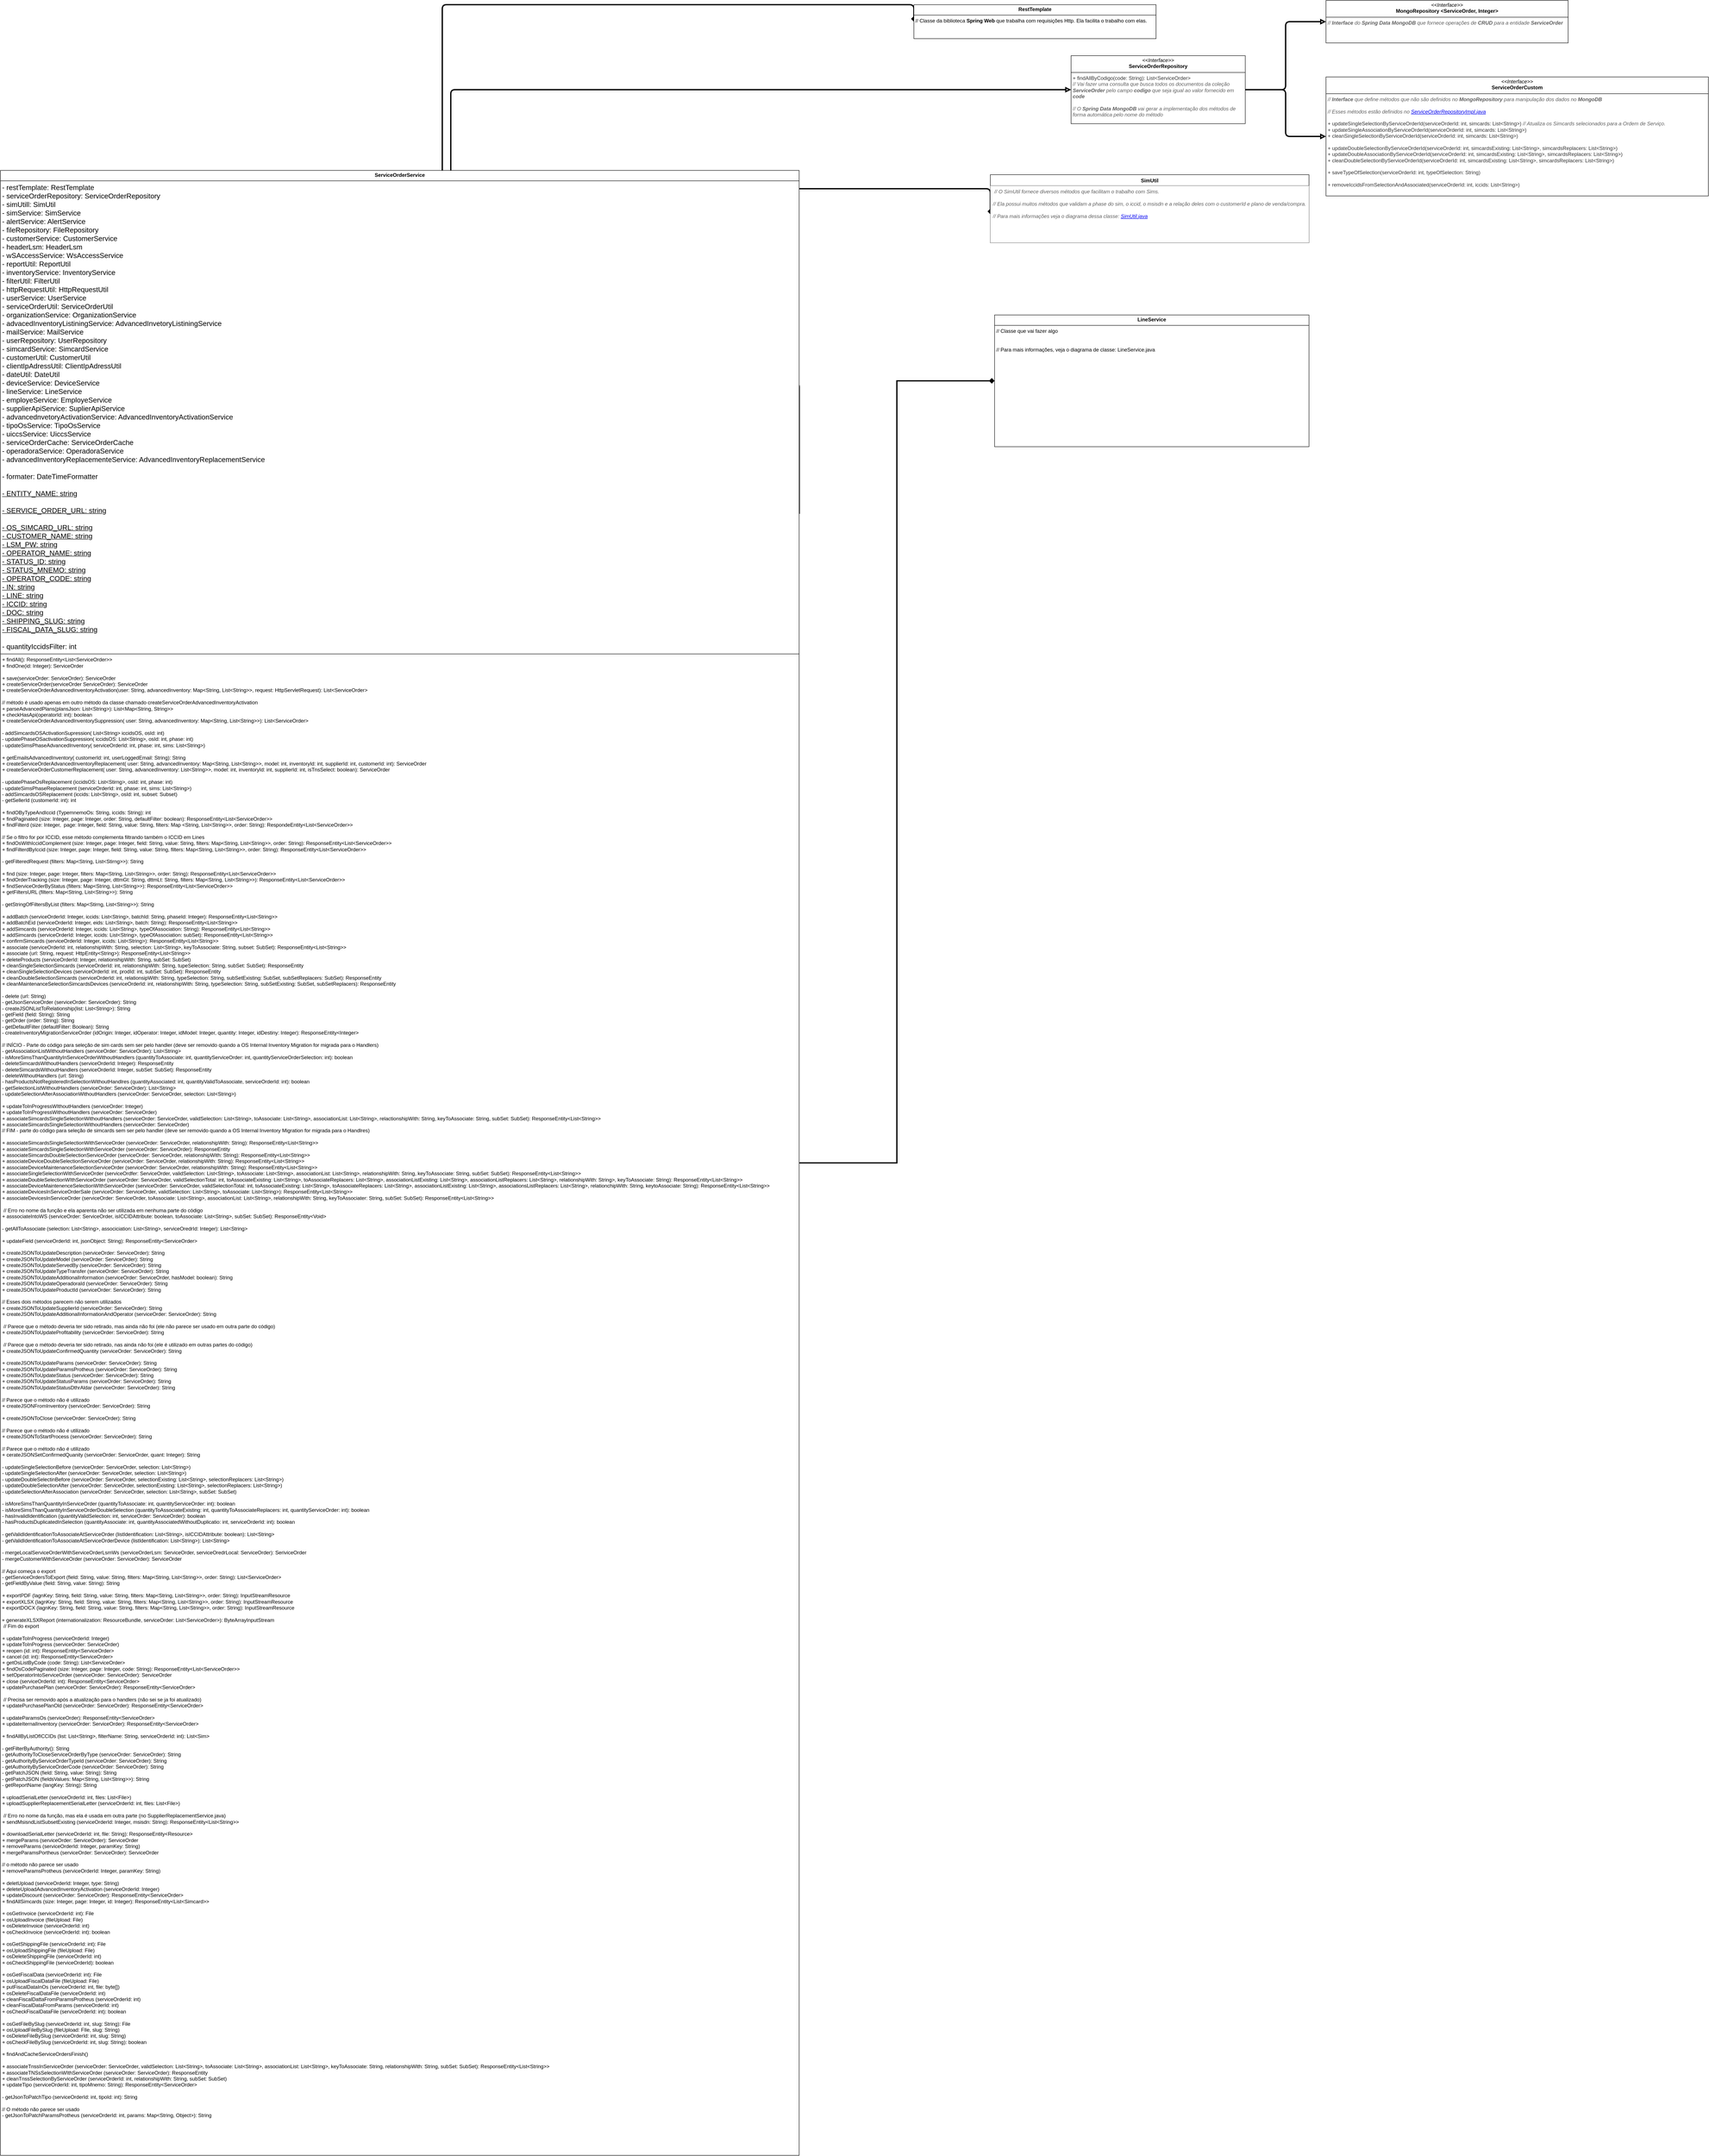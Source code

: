 <mxfile version="25.0.3">
  <diagram name="Página-1" id="n3oqPN_mnhxu3oE9vwWN">
    <mxGraphModel dx="1432" dy="763" grid="1" gridSize="10" guides="1" tooltips="1" connect="1" arrows="1" fold="1" page="1" pageScale="1" pageWidth="827" pageHeight="1169" math="0" shadow="0">
      <root>
        <mxCell id="0" />
        <mxCell id="1" parent="0" />
        <mxCell id="ZAlYBI2UBmGH4MSheu3d-29" style="edgeStyle=orthogonalEdgeStyle;rounded=1;orthogonalLoop=1;jettySize=auto;html=1;exitX=1;exitY=0.173;exitDx=0;exitDy=0;entryX=0;entryY=0.5;entryDx=0;entryDy=0;endArrow=diamond;endFill=1;strokeWidth=3;curved=0;exitPerimeter=0;" parent="1" source="ZAlYBI2UBmGH4MSheu3d-26" target="ZAlYBI2UBmGH4MSheu3d-27" edge="1">
          <mxGeometry relative="1" as="geometry">
            <Array as="points">
              <mxPoint x="1180" y="960" />
              <mxPoint x="1180" y="70" />
            </Array>
          </mxGeometry>
        </mxCell>
        <mxCell id="ZAlYBI2UBmGH4MSheu3d-33" style="edgeStyle=orthogonalEdgeStyle;rounded=1;orthogonalLoop=1;jettySize=auto;html=1;exitX=0.995;exitY=0.306;exitDx=0;exitDy=0;entryX=0;entryY=0.5;entryDx=0;entryDy=0;strokeWidth=3;endArrow=block;endFill=0;sourcePerimeterSpacing=0;strokeColor=default;curved=0;exitPerimeter=0;" parent="1" source="ZAlYBI2UBmGH4MSheu3d-26" target="ZAlYBI2UBmGH4MSheu3d-32" edge="1">
          <mxGeometry relative="1" as="geometry">
            <Array as="points">
              <mxPoint x="1155" y="824" />
              <mxPoint x="1200" y="824" />
              <mxPoint x="1200" y="230" />
            </Array>
          </mxGeometry>
        </mxCell>
        <mxCell id="YH0yCFTqml4QWrOIWOWk-8" style="edgeStyle=orthogonalEdgeStyle;rounded=1;orthogonalLoop=1;jettySize=auto;html=1;entryX=0;entryY=0.5;entryDx=0;entryDy=0;endArrow=diamond;endFill=1;curved=0;strokeWidth=3;" parent="1" source="ZAlYBI2UBmGH4MSheu3d-26" target="YH0yCFTqml4QWrOIWOWk-5" edge="1">
          <mxGeometry relative="1" as="geometry">
            <Array as="points">
              <mxPoint x="1220" y="900" />
              <mxPoint x="1220" y="503" />
            </Array>
          </mxGeometry>
        </mxCell>
        <mxCell id="caFOKt3ceonZOJIybAJJ-6" style="edgeStyle=orthogonalEdgeStyle;rounded=0;orthogonalLoop=1;jettySize=auto;html=1;entryX=0;entryY=0.5;entryDx=0;entryDy=0;strokeWidth=3;endArrow=diamond;endFill=1;" edge="1" parent="1" source="ZAlYBI2UBmGH4MSheu3d-26" target="caFOKt3ceonZOJIybAJJ-5">
          <mxGeometry relative="1" as="geometry" />
        </mxCell>
        <mxCell id="ZAlYBI2UBmGH4MSheu3d-26" value="&lt;p style=&quot;margin:0px;margin-top:4px;text-align:center;&quot;&gt;&lt;b&gt;ServiceOrderService&lt;/b&gt;&lt;/p&gt;&lt;hr size=&quot;1&quot; style=&quot;border-style:solid;&quot;&gt;&lt;p style=&quot;margin:0px;margin-left:4px;&quot;&gt;&lt;span data-lucid-content=&quot;{&amp;quot;t&amp;quot;:&amp;quot;- restTemplate: RestTemplate\n- serviceOrderRepository: ServiceOrderRepository\n- simUtill: SimUtil\n- simService: SimService\n- alertService: AlertService\n- fileRepository: FileRepository\n- customerService: CustomerService\n- headerLsm: HeaderLsm\n- wSAccessService: WsAccessService\n- reportUtil: ReportUtil\n- inventoryService: InventoryService\n- filterUtil: FilterUtil\n- httpRequestUtil: HttpRequestUtil\n- userService: UserService\n- serviceOrderUtil: ServiceOrderUtil\n- organizationService: OrganizationService\n- advacedInventoryListiningService: AdvancedInvetoryListiningService\n- mailService: MailService\n- userRepository: UserRepository\n- simcardService: SimcardService\n- customerUtil: CustomerUtil\n- clientIpAdressUtil: ClientIpAdressUtil\n- dateUtil: DateUtil\n- deviceService: DeviceService\n- lineService: LineService\n- employeService: EmployeService\n- supplierApiService: SuplierApiService\n- advancednvetoryActivationService: AdvancedInventoryActivationService\n- tipoOsService: TipoOsService\n- uiccsService: UiccsService\n- serviceOrderCache: ServiceOrderCache\n- operadoraService: OperadoraService\n- advancedInventoryReplacementeService: AdvancedInventoryReplacementService\n\n- formater: DateTimeFormatter\n\n- ENTITY_NAME: string\n\n- SERVICE_ORDER_URL: string\n\n- OS_SIMCARD_URL: string\n- CUSTOMER_NAME: string\n- LSM_PW: string\n- OPERATOR_NAME: string\n- STATUS_ID: string\n- STATUS_MNEMO: string\n- OPERATOR_CODE: string\n- IN: string\n- LINE: string\n- ICCID: string\n- DOC: string\n- SHIPPING_SLUG: string\n- FISCAL_DATA_SLUG: string\n\n- quantityIccidsFilter: int&amp;quot;,&amp;quot;m&amp;quot;:[{&amp;quot;s&amp;quot;:0,&amp;quot;n&amp;quot;:&amp;quot;s&amp;quot;,&amp;quot;v&amp;quot;:22.222,&amp;quot;e&amp;quot;:1552},{&amp;quot;s&amp;quot;:1206,&amp;quot;n&amp;quot;:&amp;quot;u&amp;quot;,&amp;quot;v&amp;quot;:true,&amp;quot;e&amp;quot;:1523}]}&quot; data-lucid-type=&quot;application/vnd.lucid.text&quot;&gt;&lt;span style=&quot;font-size:16.667px;&quot;&gt;- restTemplate: RestTemplate&lt;br&gt;&lt;/span&gt;&lt;span style=&quot;font-size:16.667px;&quot;&gt;- serviceOrderRepository: ServiceOrderRepository&lt;br&gt;&lt;/span&gt;&lt;span style=&quot;font-size:16.667px;&quot;&gt;- simUtill: SimUtil&lt;br&gt;&lt;/span&gt;&lt;span style=&quot;font-size:16.667px;&quot;&gt;- simService: SimService&lt;br&gt;&lt;/span&gt;&lt;span style=&quot;font-size:16.667px;&quot;&gt;- alertService: AlertService&lt;br&gt;&lt;/span&gt;&lt;span style=&quot;font-size:16.667px;&quot;&gt;- fileRepository: FileRepository&lt;br&gt;&lt;/span&gt;&lt;span style=&quot;font-size:16.667px;&quot;&gt;- customerService: CustomerService&lt;br&gt;&lt;/span&gt;&lt;span style=&quot;font-size:16.667px;&quot;&gt;- headerLsm: HeaderLsm&lt;br&gt;&lt;/span&gt;&lt;span style=&quot;font-size:16.667px;&quot;&gt;- wSAccessService: WsAccessService&lt;br&gt;&lt;/span&gt;&lt;span style=&quot;font-size:16.667px;&quot;&gt;- reportUtil: ReportUtil&lt;br&gt;&lt;/span&gt;&lt;span style=&quot;font-size:16.667px;&quot;&gt;- inventoryService: InventoryService&lt;br&gt;&lt;/span&gt;&lt;span style=&quot;font-size:16.667px;&quot;&gt;- filterUtil: FilterUtil&lt;br&gt;&lt;/span&gt;&lt;span style=&quot;font-size:16.667px;&quot;&gt;- httpRequestUtil: HttpRequestUtil&lt;br&gt;&lt;/span&gt;&lt;span style=&quot;font-size:16.667px;&quot;&gt;- userService: UserService&lt;br&gt;&lt;/span&gt;&lt;span style=&quot;font-size:16.667px;&quot;&gt;- serviceOrderUtil: ServiceOrderUtil&lt;br&gt;&lt;/span&gt;&lt;span style=&quot;font-size:16.667px;&quot;&gt;- organizationService: OrganizationService&lt;br&gt;&lt;/span&gt;&lt;span style=&quot;font-size:16.667px;&quot;&gt;- advacedInventoryListiningService: AdvancedInvetoryListiningService&lt;br&gt;&lt;/span&gt;&lt;span style=&quot;font-size:16.667px;&quot;&gt;- mailService: MailService&lt;br&gt;&lt;/span&gt;&lt;span style=&quot;font-size:16.667px;&quot;&gt;- userRepository: UserRepository&lt;br&gt;&lt;/span&gt;&lt;span style=&quot;font-size:16.667px;&quot;&gt;- simcardService: SimcardService&lt;br&gt;&lt;/span&gt;&lt;span style=&quot;font-size:16.667px;&quot;&gt;- customerUtil: CustomerUtil&lt;br&gt;&lt;/span&gt;&lt;span style=&quot;font-size:16.667px;&quot;&gt;- clientIpAdressUtil: ClientIpAdressUtil&lt;br&gt;&lt;/span&gt;&lt;span style=&quot;font-size:16.667px;&quot;&gt;- dateUtil: DateUtil&lt;br&gt;&lt;/span&gt;&lt;span style=&quot;font-size:16.667px;&quot;&gt;- deviceService: DeviceService&lt;br&gt;&lt;/span&gt;&lt;span style=&quot;font-size:16.667px;&quot;&gt;- lineService: LineService&lt;br&gt;&lt;/span&gt;&lt;span style=&quot;font-size:16.667px;&quot;&gt;- employeService: EmployeService&lt;br&gt;&lt;/span&gt;&lt;span style=&quot;font-size:16.667px;&quot;&gt;- supplierApiService: SuplierApiService&lt;br&gt;&lt;/span&gt;&lt;span style=&quot;font-size:16.667px;&quot;&gt;- advancednvetoryActivationService: AdvancedInventoryActivationService&lt;br&gt;&lt;/span&gt;&lt;span style=&quot;font-size:16.667px;&quot;&gt;- tipoOsService: TipoOsService&lt;br&gt;&lt;/span&gt;&lt;span style=&quot;font-size:16.667px;&quot;&gt;- uiccsService: UiccsService&lt;br&gt;&lt;/span&gt;&lt;span style=&quot;font-size:16.667px;&quot;&gt;- serviceOrderCache: ServiceOrderCache&lt;br&gt;&lt;/span&gt;&lt;span style=&quot;font-size:16.667px;&quot;&gt;- operadoraService: OperadoraService&lt;br&gt;&lt;/span&gt;&lt;span style=&quot;font-size:16.667px;&quot;&gt;- advancedInventoryReplacementeService: AdvancedInventoryReplacementService&lt;br&gt;&lt;/span&gt;&lt;span style=&quot;font-size:16.667px;&quot;&gt;&lt;br&gt;&lt;/span&gt;&lt;span style=&quot;font-size:16.667px;&quot;&gt;- formater: DateTimeFormatter&lt;br&gt;&lt;/span&gt;&lt;span style=&quot;font-size:16.667px;&quot;&gt;&lt;br&gt;&lt;/span&gt;&lt;span style=&quot;text-decoration-line: underline; font-size: 16.667px;&quot;&gt;- ENTITY_NAME: string&lt;br&gt;&lt;/span&gt;&lt;span style=&quot;text-decoration-line: underline; font-size: 16.667px;&quot;&gt;&lt;br&gt;&lt;/span&gt;&lt;span style=&quot;text-decoration-line: underline; font-size: 16.667px;&quot;&gt;- SERVICE_ORDER_URL: string&lt;br&gt;&lt;/span&gt;&lt;span style=&quot;text-decoration-line: underline; font-size: 16.667px;&quot;&gt;&lt;br&gt;&lt;/span&gt;&lt;span style=&quot;text-decoration-line: underline; font-size: 16.667px;&quot;&gt;- OS_SIMCARD_URL: string&lt;br&gt;&lt;/span&gt;&lt;span style=&quot;text-decoration-line: underline; font-size: 16.667px;&quot;&gt;- CUSTOMER_NAME: string&lt;br&gt;&lt;/span&gt;&lt;span style=&quot;text-decoration-line: underline; font-size: 16.667px;&quot;&gt;- LSM_PW: string&lt;br&gt;&lt;/span&gt;&lt;span style=&quot;text-decoration-line: underline; font-size: 16.667px;&quot;&gt;- OPERATOR_NAME: string&lt;br&gt;&lt;/span&gt;&lt;span style=&quot;text-decoration-line: underline; font-size: 16.667px;&quot;&gt;- STATUS_ID: string&lt;br&gt;&lt;/span&gt;&lt;span style=&quot;text-decoration-line: underline; font-size: 16.667px;&quot;&gt;- STATUS_MNEMO: string&lt;br&gt;&lt;/span&gt;&lt;span style=&quot;text-decoration-line: underline; font-size: 16.667px;&quot;&gt;- OPERATOR_CODE: string&lt;br&gt;&lt;/span&gt;&lt;span style=&quot;text-decoration-line: underline; font-size: 16.667px;&quot;&gt;- IN: string&lt;br&gt;&lt;/span&gt;&lt;span style=&quot;text-decoration-line: underline; font-size: 16.667px;&quot;&gt;- LINE: string&lt;br&gt;&lt;/span&gt;&lt;span style=&quot;text-decoration-line: underline; font-size: 16.667px;&quot;&gt;- ICCID: string&lt;br&gt;&lt;/span&gt;&lt;span style=&quot;text-decoration-line: underline; font-size: 16.667px;&quot;&gt;- DOC: string&lt;br&gt;&lt;/span&gt;&lt;span style=&quot;text-decoration-line: underline; font-size: 16.667px;&quot;&gt;- SHIPPING_SLUG: string&lt;br&gt;&lt;/span&gt;&lt;span style=&quot;text-decoration-line: underline; font-size: 16.667px;&quot;&gt;- FISCAL_DATA_SLUG: string&lt;/span&gt;&lt;span style=&quot;font-size:16.667px;&quot;&gt;&lt;br&gt;&lt;/span&gt;&lt;span style=&quot;font-size:16.667px;&quot;&gt;&lt;br&gt;&lt;/span&gt;&lt;span style=&quot;font-size:16.667px;&quot;&gt;- quantityIccidsFilter: int&lt;/span&gt;&lt;/span&gt;&lt;/p&gt;&lt;hr size=&quot;1&quot; style=&quot;border-style:solid;&quot;&gt;&lt;p style=&quot;margin:0px;margin-left:4px;&quot;&gt;+ findAll(): ResponseEntity&amp;lt;List&amp;lt;ServiceOrder&amp;gt;&amp;gt;&lt;/p&gt;&lt;p style=&quot;margin:0px;margin-left:4px;&quot;&gt;+ findOne(id: Integer): ServiceOrder&lt;/p&gt;&lt;p style=&quot;margin:0px;margin-left:4px;&quot;&gt;&lt;br&gt;&lt;/p&gt;&lt;p style=&quot;margin:0px;margin-left:4px;&quot;&gt;+ save(serviceOrder: ServiceOrder): ServiceOrder&lt;/p&gt;&lt;p style=&quot;margin:0px;margin-left:4px;&quot;&gt;+ createServiceOrder(serviceOrder ServiceOrder): ServiceOrder&lt;/p&gt;&lt;p style=&quot;margin:0px;margin-left:4px;&quot;&gt;+ createServiceOrderAdvancedInventoryActivation(user: String, advancedInventory: Map&amp;lt;String, List&amp;lt;String&amp;gt;&amp;gt;, request: HttpServletRequest): List&amp;lt;ServiceOrder&amp;gt;&lt;/p&gt;&lt;p style=&quot;margin:0px;margin-left:4px;&quot;&gt;&lt;br&gt;&lt;/p&gt;&lt;p style=&quot;margin:0px;margin-left:4px;&quot;&gt;// método é usado apenas em outro método da classe chamado createServiceOrderAdvancedInventoryActivation&lt;/p&gt;&lt;p style=&quot;margin:0px;margin-left:4px;&quot;&gt;+ parseAdvancedPlans(plansJson: List&amp;lt;String&amp;gt;): List&amp;lt;Map&amp;lt;String, String&amp;gt;&amp;gt;&lt;/p&gt;&lt;p style=&quot;margin:0px;margin-left:4px;&quot;&gt;+ checkHasApi(operatorId: int): boolean&lt;/p&gt;&lt;p style=&quot;margin:0px;margin-left:4px;&quot;&gt;+ createServiceOrderAdvancedInventorySuppression( user: String, advancedInventory: Map&amp;lt;String, List&amp;lt;String&amp;gt;&amp;gt;): List&amp;lt;ServiceOrder&amp;gt;&lt;/p&gt;&lt;p style=&quot;margin:0px;margin-left:4px;&quot;&gt;&lt;br&gt;&lt;/p&gt;&lt;p style=&quot;margin:0px;margin-left:4px;&quot;&gt;- addSimcardsOSActivationSupression( List&amp;lt;String&amp;gt; iccidsOS, osId: int)&lt;/p&gt;&lt;p style=&quot;margin:0px;margin-left:4px;&quot;&gt;- updatePhaseOSactivationSuppression( iccidsOS: List&amp;lt;String&amp;gt;, osId: int, phase: int)&lt;/p&gt;&lt;p style=&quot;margin:0px;margin-left:4px;&quot;&gt;- updateSimsPhaseAdvancedInventory( serviceOrderId: int, phase: int, sims: List&amp;lt;String&amp;gt;)&lt;/p&gt;&lt;p style=&quot;margin:0px;margin-left:4px;&quot;&gt;&lt;br&gt;&lt;/p&gt;&lt;p style=&quot;margin:0px;margin-left:4px;&quot;&gt;+ getEmailsAdvancedInventory( customerId: int, userLoggedEmail: String): String&lt;/p&gt;&lt;p style=&quot;margin:0px;margin-left:4px;&quot;&gt;+ createServiceOrderAdvancedInventoryReplacement( user: String, advancedInventory: Map&amp;lt;String, List&amp;lt;String&amp;gt;&amp;gt;, model: int, inventoryId: int, supplierId: int, customerId: int): ServiceOrder&lt;/p&gt;&lt;p style=&quot;margin:0px;margin-left:4px;&quot;&gt;+ createServiceOrderCustomerReplacement( user: String, advancedInventory: List&amp;lt;String&amp;gt;&amp;gt;, model: int, inventoryId: int, supplierId: int, isTnsSelect: boolean): ServiceOrder&lt;/p&gt;&lt;p style=&quot;margin:0px;margin-left:4px;&quot;&gt;&lt;br&gt;&lt;/p&gt;&lt;p style=&quot;margin:0px;margin-left:4px;&quot;&gt;- updatePhaseOsReplacement (iccidsOS: List&amp;lt;Stirng&amp;gt;, osId: int, phase: int)&lt;/p&gt;&lt;p style=&quot;margin:0px;margin-left:4px;&quot;&gt;- updateSimsPhaseReplacement (serviceOrderId: int, phase: int, sims: List&amp;lt;String&amp;gt;)&lt;/p&gt;&lt;p style=&quot;margin:0px;margin-left:4px;&quot;&gt;- addSimcardsOSReplacement (iccids: List&amp;lt;String&amp;gt;, osId: int, subset: Subset)&lt;/p&gt;&lt;p style=&quot;margin:0px;margin-left:4px;&quot;&gt;- getSellerId (customerId: int): int&lt;/p&gt;&lt;p style=&quot;margin:0px;margin-left:4px;&quot;&gt;&lt;br&gt;&lt;/p&gt;&lt;p style=&quot;margin:0px;margin-left:4px;&quot;&gt;+ findOByTypeAndIccid (TypemnemoOs: String, iccids: String): int&lt;/p&gt;&lt;p style=&quot;margin:0px;margin-left:4px;&quot;&gt;+ findPaginated (size: Integer, page: Integer, order: String, defaultFilter: boolean): ResponseEntity&amp;lt;List&amp;lt;ServiceOrder&amp;gt;&amp;gt;&lt;/p&gt;&lt;p style=&quot;margin:0px;margin-left:4px;&quot;&gt;+ findFilterd (size: Integer,&amp;nbsp; page: Integer, field: String, value: String, filters: Map &amp;lt;String, List&amp;lt;String&amp;gt;&amp;gt;, order: String): RespondeEntity&amp;lt;List&amp;lt;ServiceOrder&amp;gt;&amp;gt;&lt;/p&gt;&lt;p style=&quot;margin:0px;margin-left:4px;&quot;&gt;&lt;br&gt;&lt;/p&gt;&lt;p style=&quot;margin:0px;margin-left:4px;&quot;&gt;// Se o filtro for por ICCID, esse método complementa filtrando também o ICCID em Lines&lt;/p&gt;&lt;p style=&quot;margin:0px;margin-left:4px;&quot;&gt;+ findOsWithIccidComplement (size: Integer, page: Integer, field: String, value: String, filters: Map&amp;lt;String, List&amp;lt;String&amp;gt;&amp;gt;, order: String): ResponseEntity&amp;lt;List&amp;lt;ServiceOrder&amp;gt;&amp;gt;&lt;/p&gt;&lt;p style=&quot;margin:0px;margin-left:4px;&quot;&gt;+ findFilterdByIccid (size: Integer, page: Integer, field: String, value: String, filters: Map&amp;lt;String, List&amp;lt;String&amp;gt;&amp;gt;, order: String): ResponseEntity&amp;lt;List&amp;lt;ServiceOrder&amp;gt;&amp;gt;&lt;/p&gt;&lt;p style=&quot;margin:0px;margin-left:4px;&quot;&gt;&lt;br&gt;&lt;/p&gt;&lt;p style=&quot;margin:0px;margin-left:4px;&quot;&gt;- getFilteredRequest (filters: Map&amp;lt;String, List&amp;lt;Stirng&amp;gt;&amp;gt;): String&lt;/p&gt;&lt;p style=&quot;margin:0px;margin-left:4px;&quot;&gt;&lt;br&gt;&lt;/p&gt;&lt;p style=&quot;margin:0px;margin-left:4px;&quot;&gt;+ find (size: Integer, page: Integer, filters: Map&amp;lt;String, List&amp;lt;String&amp;gt;&amp;gt;, order: String): ResponseEntity&amp;lt;List&amp;lt;ServiceOrder&amp;gt;&amp;gt;&lt;/p&gt;&lt;p style=&quot;margin:0px;margin-left:4px;&quot;&gt;+&amp;nbsp;&lt;span style=&quot;background-color: initial;&quot;&gt;findOrderTracking (&lt;/span&gt;&lt;span style=&quot;background-color: initial;&quot;&gt;size: Integer, &lt;/span&gt;&lt;span style=&quot;background-color: initial;&quot;&gt;page: Integer, &lt;/span&gt;&lt;span style=&quot;background-color: initial;&quot;&gt;dttmGt: String, &lt;/span&gt;&lt;span style=&quot;background-color: initial;&quot;&gt;dttmLt: String, &lt;/span&gt;&lt;span style=&quot;background-color: initial;&quot;&gt;filters: Map&amp;lt;String, List&amp;lt;String&amp;gt;&amp;gt;): ResponseEntity&amp;lt;List&amp;lt;ServiceOrder&amp;gt;&amp;gt;&lt;/span&gt;&lt;/p&gt;&lt;p style=&quot;margin:0px;margin-left:4px;&quot;&gt;&lt;span style=&quot;background-color: initial;&quot;&gt;+ findServiceOrderByStatus (filters: Map&amp;lt;String, List&amp;lt;String&amp;gt;&amp;gt;): ResponseEntity&amp;lt;List&amp;lt;ServiceOrder&amp;gt;&amp;gt;&lt;/span&gt;&lt;/p&gt;&lt;p style=&quot;margin:0px;margin-left:4px;&quot;&gt;&lt;span style=&quot;background-color: initial;&quot;&gt;+ getFiltersURL (filters: Map&amp;lt;String, List&amp;lt;String&amp;gt;&amp;gt;): String&lt;/span&gt;&lt;/p&gt;&lt;p style=&quot;margin:0px;margin-left:4px;&quot;&gt;&lt;br&gt;&lt;/p&gt;&lt;p style=&quot;margin:0px;margin-left:4px;&quot;&gt;- getStringOfFiltersByList (filters: Map&amp;lt;Stirng, List&amp;lt;String&amp;gt;&amp;gt;): String&lt;/p&gt;&lt;p style=&quot;margin:0px;margin-left:4px;&quot;&gt;&lt;br&gt;&lt;/p&gt;&lt;p style=&quot;margin:0px;margin-left:4px;&quot;&gt;+ addBatch (serviceOrderId: Integer, iccids: List&amp;lt;String&amp;gt;, batchId: String, phaseId: Integer): ResponseEntity&amp;lt;List&amp;lt;String&amp;gt;&amp;gt;&lt;/p&gt;&lt;p style=&quot;margin:0px;margin-left:4px;&quot;&gt;+ addBatchEid (serviceOrderId: Integer, eids: List&amp;lt;String&amp;gt;, batch: String): ResponseEntity&amp;lt;List&amp;lt;String&amp;gt;&amp;gt;&lt;/p&gt;&lt;p style=&quot;margin:0px;margin-left:4px;&quot;&gt;+ addSimcards (serviceOrderId: Integer, iccids: List&amp;lt;String&amp;gt;, typeOfAssociation: String): ResponseEntity&amp;lt;List&amp;lt;String&amp;gt;&amp;gt;&lt;/p&gt;&lt;p style=&quot;margin:0px;margin-left:4px;&quot;&gt;+ addSimcards (serviceOrderId: Integer, iccids: List&amp;lt;String&amp;gt;, typeOfAssociation: subSet): ResponseEntity&amp;lt;List&amp;lt;String&amp;gt;&amp;gt;&lt;/p&gt;&lt;p style=&quot;margin:0px;margin-left:4px;&quot;&gt;+ confirmSimcards (serviceOrderId: Integer, iccids: List&amp;lt;String&amp;gt;): ResponseEntity&amp;lt;List&amp;lt;String&amp;gt;&amp;gt;&lt;/p&gt;&lt;p style=&quot;margin:0px;margin-left:4px;&quot;&gt;+ associate (serviceOrderId: int, relationshipWith: String, selection: List&amp;lt;String&amp;gt;, keyToAssociate: String, subset: SubSet): ResponseEntity&amp;lt;List&amp;lt;String&amp;gt;&amp;gt;&lt;/p&gt;&lt;p style=&quot;margin:0px;margin-left:4px;&quot;&gt;+ associate (url: String, request: HttpEntity&amp;lt;String&amp;gt;): ResponseEntity&amp;lt;List&amp;lt;String&amp;gt;&amp;gt;&lt;/p&gt;&lt;p style=&quot;margin:0px;margin-left:4px;&quot;&gt;+ deleteProducts (serviceOrderId: Integer, relationshipWith: String, subSet: SubSet)&lt;/p&gt;&lt;p style=&quot;margin:0px;margin-left:4px;&quot;&gt;+ cleanSingleSelectionSimcards (serviceOrderId: int, relationshipWith: String, tupeSelection: String, subSet: SubSet): ResponseEntity&lt;/p&gt;&lt;p style=&quot;margin:0px;margin-left:4px;&quot;&gt;+ cleanSingleSelectionDevices (serviceOrderId: int, prodId: int, subSet: SubSet): ResponseEntity&lt;/p&gt;&lt;p style=&quot;margin:0px;margin-left:4px;&quot;&gt;+ cleanDoubleSelectionSimcards (serviceOrderId: int, relationsipWith: String, typeSelection: String, subSetExisting: SubSet, subSetReplacers: SubSet): ResponseEntity&lt;/p&gt;&lt;p style=&quot;margin:0px;margin-left:4px;&quot;&gt;+ cleanMaintenanceSelectionSimcardsDevices (serviceOrderId: int, relationshipWith: String, typeSelection: String, subSetExisting: SubSet, subSetReplacers): ResponseEntity&lt;/p&gt;&lt;p style=&quot;margin:0px;margin-left:4px;&quot;&gt;&lt;br&gt;&lt;/p&gt;&lt;p style=&quot;margin:0px;margin-left:4px;&quot;&gt;- delete (url: String)&lt;/p&gt;&lt;p style=&quot;margin:0px;margin-left:4px;&quot;&gt;- getJsonServiceOrder (serviceOrder: ServiceOrder): String&lt;/p&gt;&lt;p style=&quot;margin:0px;margin-left:4px;&quot;&gt;- createJSONListToRelationship(list: List&amp;lt;String&amp;gt;): String&lt;/p&gt;&lt;p style=&quot;margin:0px;margin-left:4px;&quot;&gt;- getField (field: String): String&lt;/p&gt;&lt;p style=&quot;margin:0px;margin-left:4px;&quot;&gt;- getOrder (order: String): String&lt;/p&gt;&lt;p style=&quot;margin:0px;margin-left:4px;&quot;&gt;- getDefaultFilter (defaultFilter: Boolean): String&lt;/p&gt;&lt;p style=&quot;margin:0px;margin-left:4px;&quot;&gt;- createInventoryMigrationServiceOrder (idOrigin: Integer, idOperator: Integer, idModel: Integer, quantity: Integer, idDestiny: Integer): ResponseEntity&amp;lt;Integer&amp;gt;&lt;/p&gt;&lt;p style=&quot;margin:0px;margin-left:4px;&quot;&gt;&lt;br&gt;&lt;/p&gt;&lt;p style=&quot;margin:0px;margin-left:4px;&quot;&gt;// INÍCIO - Parte do código para seleção de sim cards sem ser pelo handler (deve ser removido quando a OS Internal Inventory Migration for migrada para o Handlers)&lt;/p&gt;&lt;p style=&quot;margin:0px;margin-left:4px;&quot;&gt;- getAssociationListWithoutHandlers (serviceOrder: ServiceOrder): List&amp;lt;String&amp;gt;&lt;/p&gt;&lt;p style=&quot;margin:0px;margin-left:4px;&quot;&gt;- isMoreSimsThanQuantityInServiceOrderWithoutHandlers (quantityToAssociate: int, quantityServiceOrder: int, quantityServiceOrderSelection: int): boolean&lt;/p&gt;&lt;p style=&quot;margin:0px;margin-left:4px;&quot;&gt;- deleteSimcardsWithoutHandlers (serviceOrderId: Integer): ResponseEntity&lt;/p&gt;&lt;p style=&quot;margin:0px;margin-left:4px;&quot;&gt;- deleteSimcardsWithoutHandlers (serviceOrderId: Integer, subSet: SubSet): ResponseEntity&lt;/p&gt;&lt;p style=&quot;margin:0px;margin-left:4px;&quot;&gt;- deleteWithoutHandlers (url: String)&lt;/p&gt;&lt;p style=&quot;margin:0px;margin-left:4px;&quot;&gt;- hasProductsNotRegisteredInSelectionWithoutHandlres (quantityAssociated: int, quantityValidToAssociate, serviceOrderId: int): boolean&lt;/p&gt;&lt;p style=&quot;margin:0px;margin-left:4px;&quot;&gt;- getSelectionListWithoutHandlers (serviceOrder: ServiceOrder): List&amp;lt;String&amp;gt;&lt;/p&gt;&lt;p style=&quot;margin:0px;margin-left:4px;&quot;&gt;&lt;span style=&quot;background-color: initial;&quot;&gt;- updateSelectionAfterAssociationWithoutHandlers (serviceOrder: ServiceOrder, selection: List&amp;lt;String&amp;gt;)&lt;/span&gt;&lt;/p&gt;&lt;p style=&quot;margin:0px;margin-left:4px;&quot;&gt;&lt;br&gt;&lt;/p&gt;&lt;p style=&quot;margin:0px;margin-left:4px;&quot;&gt;+ updateToInProgressWIthoutHandlers (serviceOrder: Integer)&lt;/p&gt;&lt;p style=&quot;margin:0px;margin-left:4px;&quot;&gt;+ updateToInProgressWithoutHandlers (serviceOrder: ServiceOrder)&lt;/p&gt;&lt;p style=&quot;margin:0px;margin-left:4px;&quot;&gt;+ associateSimcardsSingleSelectionWithoutHandlers (serviceOrder: ServiceOrder, validSelection: List&amp;lt;String&amp;gt;, toAssociate: List&amp;lt;String&amp;gt;, associationList: List&amp;lt;String&amp;gt;, relactionshipWith: String, keyToAssociate: String, subSet: SubSet): ResponseEntity&amp;lt;List&amp;lt;String&amp;gt;&amp;gt;&lt;/p&gt;&lt;p style=&quot;margin:0px;margin-left:4px;&quot;&gt;+ associateSimcardsSingleSelectionWithoutHandlers (serviceOrder: ServiceOrder)&lt;/p&gt;&lt;p style=&quot;margin:0px;margin-left:4px;&quot;&gt;// FIM - parte do código para seleção de simcards sem ser pelo handler (deve ser removido quando a OS Internal Inventory Migration for migrada para o Handlres)&lt;/p&gt;&lt;p style=&quot;margin:0px;margin-left:4px;&quot;&gt;&lt;br&gt;&lt;/p&gt;&lt;p style=&quot;margin:0px;margin-left:4px;&quot;&gt;+ associateSimcardsSingleSelectionWithServiceOrder (serviceOrder: ServiceOrder, relationshipWith: String): ResponseEntity&amp;lt;List&amp;lt;String&amp;gt;&amp;gt;&lt;/p&gt;&lt;p style=&quot;margin:0px;margin-left:4px;&quot;&gt;+ associateSimcardsSingleSelectionWithServiceOrder (serviceOrder: ServiceOrder): ResponseEntity&lt;/p&gt;&lt;p style=&quot;margin:0px;margin-left:4px;&quot;&gt;+ associateSimcardsDoubleSelectionServiceOrder (serviceOrder: ServiceOrder, relationshipWith: String): ResponseEntity&amp;lt;List&amp;lt;String&amp;gt;&amp;gt;&lt;br&gt;+ associateDeviceDoubleSelectionServiceOrder (serviceOrder: ServiceOrder, relationshipWith: String): ResponseEntity&amp;lt;List&amp;lt;String&amp;gt;&amp;gt;&lt;/p&gt;&lt;p style=&quot;margin:0px;margin-left:4px;&quot;&gt;+ associateDeviceMaintenanceSelectionServiceOrder (serviceOrder: ServiceOrder, relationshipWith: String): ResponseEntity&amp;lt;List&amp;lt;String&amp;gt;&amp;gt;&lt;/p&gt;&lt;p style=&quot;margin:0px;margin-left:4px;&quot;&gt;+ associateSingleSelectionWithServiceOrder (serviceOrdfer: ServiceOrder, validSelection: List&amp;lt;String&amp;gt;, toAssociate: List&amp;lt;String&amp;gt;, associationList: List&amp;lt;String&amp;gt;, relationshipWith: String, keyToAssociate: String, subSet: SubSet): ResponseEntity&amp;lt;List&amp;lt;String&amp;gt;&amp;gt;&lt;/p&gt;&lt;p style=&quot;margin:0px;margin-left:4px;&quot;&gt;+ associateDoubleSelectionWIthServiceOrder (serviceOrder: ServiceOrder, validSelectionTotal: int, toAssociateExisting: List&amp;lt;String&amp;gt;, toAssociateReplacers: List&amp;lt;String&amp;gt;, associationListExisting: List&amp;lt;String&amp;gt;, associationListReplacers: List&amp;lt;String&amp;gt;, relationshipWith: String&amp;gt;, keyToAssociate: String): ResponseEntity&amp;lt;List&amp;lt;String&amp;gt;&amp;gt;&lt;/p&gt;&lt;p style=&quot;margin:0px;margin-left:4px;&quot;&gt;+ associateDeviceMaintenenceSelectionWIthServiceOrder (serviceOrder: ServiceOrder, validSelectionTotal: int, toAssociateExisting: List&amp;lt;String&amp;gt;, toAssociateReplacers: List&amp;lt;String&amp;gt;, associationListExisting: List&amp;lt;String&amp;gt;, associationsListReplacers: List&amp;lt;String&amp;gt;, relationchipWith: String, keytoAssociate: String): ResponseEntity&amp;lt;List&amp;lt;String&amp;gt;&amp;gt;&lt;/p&gt;&lt;p style=&quot;margin:0px;margin-left:4px;&quot;&gt;+ associateDevicesInServiceOrderSale (serviceOrder: ServiceOrder, validSelection: List&amp;lt;String&amp;gt;, toAssociate: List&amp;lt;String&amp;gt;): ResponseEntity&amp;lt;List&amp;lt;String&amp;gt;&amp;gt;&lt;/p&gt;&lt;p style=&quot;margin:0px;margin-left:4px;&quot;&gt;+ associateDevicesInServiceOrder (serviceOrder: ServiceOrder, toAssociate: List&amp;lt;String&amp;gt;, associationList: List&amp;lt;String&amp;gt;, relationshipWith: String, keyToAssociater: String, subSet: SubSet): ResponseEntity&amp;lt;List&amp;lt;String&amp;gt;&amp;gt;&lt;/p&gt;&lt;p style=&quot;margin:0px;margin-left:4px;&quot;&gt;&lt;br&gt;&lt;/p&gt;&lt;p style=&quot;margin:0px;margin-left:4px;&quot;&gt;&amp;nbsp;// Erro no nome da função e ela aparenta não ser utilizada em nenhuma parte do código&lt;/p&gt;&lt;p style=&quot;margin:0px;margin-left:4px;&quot;&gt;+ asssociateIntoWS (serviceOrder: ServiceOrder, isICCIDAttribute: boolean, toAssociate: List&amp;lt;String&amp;gt;, subSet: SubSet): ResponseEntity&amp;lt;Void&amp;gt;&lt;/p&gt;&lt;p style=&quot;margin:0px;margin-left:4px;&quot;&gt;&lt;br&gt;&lt;/p&gt;&lt;p style=&quot;margin:0px;margin-left:4px;&quot;&gt;- getAllToAssociate (selection: List&amp;lt;String&amp;gt;, associciation: List&amp;lt;String&amp;gt;, serviceOredrId: Integer): List&amp;lt;String&amp;gt;&lt;/p&gt;&lt;p style=&quot;margin:0px;margin-left:4px;&quot;&gt;&lt;br&gt;&lt;/p&gt;&lt;p style=&quot;margin:0px;margin-left:4px;&quot;&gt;+ updateField (serviceOrderId: int, jsonObject: String): ResponseEntity&amp;lt;ServiceOrder&amp;gt;&lt;/p&gt;&lt;p style=&quot;margin:0px;margin-left:4px;&quot;&gt;&lt;br&gt;&lt;/p&gt;&lt;p style=&quot;margin:0px;margin-left:4px;&quot;&gt;+ createJSONToUpdateDescription (serviceOrder: ServiceOrder): String&lt;/p&gt;&lt;p style=&quot;margin:0px;margin-left:4px;&quot;&gt;+ createJSONToUpdateModel (serviceOrder: ServiceOrder): String&lt;/p&gt;&lt;p style=&quot;margin:0px;margin-left:4px;&quot;&gt;+ createJSONToUpdateServedBy (serviceOrder: ServiceOrder): String&lt;/p&gt;&lt;p style=&quot;margin:0px;margin-left:4px;&quot;&gt;+ createJSONToUpdateTypeTransfer (serviceOrder: ServiceOrder): String&lt;/p&gt;&lt;p style=&quot;margin:0px;margin-left:4px;&quot;&gt;+ createJSONToUpdateAdditionalInformation (serviceOrder: ServiceOrder, hasModel: boolean): String&lt;/p&gt;&lt;p style=&quot;margin:0px;margin-left:4px;&quot;&gt;+ createJSONToUpdateOperadoraId (serviceOrder: ServiceOrder): String&lt;/p&gt;&lt;p style=&quot;margin:0px;margin-left:4px;&quot;&gt;+ createJSONToUpdateProductId (serviceOrder: ServiceOrder): String&lt;/p&gt;&lt;p style=&quot;margin:0px;margin-left:4px;&quot;&gt;&lt;br&gt;&lt;/p&gt;&lt;p style=&quot;margin:0px;margin-left:4px;&quot;&gt;// Esses dois métodos parecem não serem utilizados&lt;/p&gt;&lt;p style=&quot;margin:0px;margin-left:4px;&quot;&gt;+ createJSONToUpdateSupplierId (serviceOrder: ServiceOrder): String&lt;/p&gt;&lt;p style=&quot;margin:0px;margin-left:4px;&quot;&gt;+ createJSONToUpdateAdditionalInformationAndOperator (serviceOrder: ServiceOrder): String&lt;/p&gt;&lt;p style=&quot;margin:0px;margin-left:4px;&quot;&gt;&lt;br&gt;&lt;/p&gt;&lt;p style=&quot;margin:0px;margin-left:4px;&quot;&gt;&amp;nbsp;// Parece que o método deveria ter sido retirado, mas ainda não foi (ele não parece ser usado em outra parte do código)&lt;/p&gt;&lt;p style=&quot;margin:0px;margin-left:4px;&quot;&gt;+ createJSONToUpdateProfitability (serviceOrder: ServiceOrder): String&lt;/p&gt;&lt;p style=&quot;margin:0px;margin-left:4px;&quot;&gt;&lt;br&gt;&lt;/p&gt;&lt;p style=&quot;margin:0px;margin-left:4px;&quot;&gt;&amp;nbsp;// Parece que o método deveria ter sido retirado, nas ainda não foi (ele é utilizado em outras partes do código)&lt;/p&gt;&lt;p style=&quot;margin:0px;margin-left:4px;&quot;&gt;+ createJSONToUpdateConfirmedQuantity (serviceOrder: ServiceOrder): String&lt;/p&gt;&lt;p style=&quot;margin:0px;margin-left:4px;&quot;&gt;&lt;br&gt;&lt;/p&gt;&lt;p style=&quot;margin:0px;margin-left:4px;&quot;&gt;+ createJSONToUpdateParams (serviceOrder: ServiceOrder): String&lt;/p&gt;&lt;p style=&quot;margin:0px;margin-left:4px;&quot;&gt;+ createJSONToUpdateParamsProtheus (serviceOrder: ServiceOrder): String&lt;/p&gt;&lt;p style=&quot;margin:0px;margin-left:4px;&quot;&gt;+ createJSONToUpdateStatus (serviceOrder: ServiceOrder): String&lt;/p&gt;&lt;p style=&quot;margin:0px;margin-left:4px;&quot;&gt;+ createJSONToUpdateStatusParams (serviceOrder: ServiceOrder): String&lt;/p&gt;&lt;p style=&quot;margin:0px;margin-left:4px;&quot;&gt;+ createJSONToUpdateStatusDthrAldar (serviceOrder: ServiceOrder): String&lt;/p&gt;&lt;p style=&quot;margin:0px;margin-left:4px;&quot;&gt;&lt;br&gt;&lt;/p&gt;&lt;p style=&quot;margin:0px;margin-left:4px;&quot;&gt;// Parece que o método não é utilizado&lt;/p&gt;&lt;p style=&quot;margin:0px;margin-left:4px;&quot;&gt;+ createJSONFromInventory (serviceOrder: ServiceOrder): String&lt;/p&gt;&lt;p style=&quot;margin:0px;margin-left:4px;&quot;&gt;&lt;br&gt;&lt;/p&gt;&lt;p style=&quot;margin:0px;margin-left:4px;&quot;&gt;+ createJSONToClose (serviceOrder: ServiceOrder): String&lt;/p&gt;&lt;p style=&quot;margin:0px;margin-left:4px;&quot;&gt;&lt;br&gt;&lt;/p&gt;&lt;p style=&quot;margin:0px;margin-left:4px;&quot;&gt;// Parece que o método não é utilizado&lt;/p&gt;&lt;p style=&quot;margin:0px;margin-left:4px;&quot;&gt;+ createJSONToStartProcess (serviceOrder: ServiceOrder): String&lt;/p&gt;&lt;p style=&quot;margin:0px;margin-left:4px;&quot;&gt;&lt;br&gt;&lt;/p&gt;&lt;p style=&quot;margin:0px;margin-left:4px;&quot;&gt;// Parece que o método não é utilizado&lt;/p&gt;&lt;p style=&quot;margin:0px;margin-left:4px;&quot;&gt;+ cerateJSONSetConfirmedQuanity (serviceOrder: ServiceOrder, quant: Integer): String&lt;/p&gt;&lt;p style=&quot;margin:0px;margin-left:4px;&quot;&gt;&lt;br&gt;&lt;/p&gt;&lt;p style=&quot;margin:0px;margin-left:4px;&quot;&gt;- updateSingleSelectionBefore (serviceOrder: ServiceOrder, selection: List&amp;lt;String&amp;gt;)&lt;/p&gt;&lt;p style=&quot;margin:0px;margin-left:4px;&quot;&gt;- updateSingleSelectionAfter (serviceOrder: ServiceOrder, selection: List&amp;lt;String&amp;gt;)&lt;/p&gt;&lt;p style=&quot;margin:0px;margin-left:4px;&quot;&gt;- updateDoubleSelectinBefore (serviceOrder: ServiceOrder, selectionExisting: List&amp;lt;String&amp;gt;, selectionReplacers: List&amp;lt;String&amp;gt;)&lt;/p&gt;&lt;p style=&quot;margin:0px;margin-left:4px;&quot;&gt;- updateDoubleSelectionAfter (serviceOrder: ServiceOrder, selectionExisting: List&amp;lt;String&amp;gt;, selectionReplacers: List&amp;lt;String&amp;gt;)&lt;/p&gt;&lt;p style=&quot;margin:0px;margin-left:4px;&quot;&gt;- updateSelectionAfterAssociation (serviceOrder: ServiceOrder, selection: List&amp;lt;String&amp;gt;, subSet: SubSet)&lt;/p&gt;&lt;p style=&quot;margin:0px;margin-left:4px;&quot;&gt;&lt;br&gt;&lt;/p&gt;&lt;p style=&quot;margin:0px;margin-left:4px;&quot;&gt;- isMoreSimsThanQuantityInServiceOrder (quantityToAssociate: int, quantityServiceOrder: int): boolean&lt;/p&gt;&lt;p style=&quot;margin:0px;margin-left:4px;&quot;&gt;- isMoreSimsThanQuantityInServiceOrderDoubleSelection (quantityToAssociateExisting: int, quantityToAssociateReplacers: int, quantityServiceOrder: int): boolean&lt;/p&gt;&lt;p style=&quot;margin:0px;margin-left:4px;&quot;&gt;- hasInvalidIdentification (quantityValidSelection: int, serviceOrder: ServiceOrder): boolean&lt;/p&gt;&lt;p style=&quot;margin:0px;margin-left:4px;&quot;&gt;- hasProductsDuplicatedInSelection (quantityAssociate: int, quantityAssociatedWithoutDuplicatio: int, serviceOrderId: int): boolean&lt;/p&gt;&lt;p style=&quot;margin:0px;margin-left:4px;&quot;&gt;&lt;br&gt;&lt;/p&gt;&lt;p style=&quot;margin:0px;margin-left:4px;&quot;&gt;- getValidIdentificationToAssociateAtServiceOrder (listIdentification: List&amp;lt;String&amp;gt;, isICCIDAttribute: boolean): List&amp;lt;String&amp;gt;&lt;/p&gt;&lt;p style=&quot;margin:0px;margin-left:4px;&quot;&gt;- getValidIdentificationToAssociateAtServiceOrderDevice (listIdentifi&lt;span style=&quot;background-color: initial;&quot;&gt;cation: List&amp;lt;String&amp;gt;): List&amp;lt;String&amp;gt;&lt;/span&gt;&lt;/p&gt;&lt;p style=&quot;margin:0px;margin-left:4px;&quot;&gt;&lt;span style=&quot;background-color: initial;&quot;&gt;&lt;br&gt;&lt;/span&gt;&lt;/p&gt;&lt;p style=&quot;margin:0px;margin-left:4px;&quot;&gt;&lt;span style=&quot;background-color: initial;&quot;&gt;- mergeLocalServiceOrderWithServiceOrderLsmWs (serviceOrderLsm: ServiceOrder, serviceOredrLocal: ServiceOrder): SeriviceOrder&lt;/span&gt;&lt;/p&gt;&lt;p style=&quot;margin:0px;margin-left:4px;&quot;&gt;- mergeCustomerWithServiceOrder (serviceOrder: ServiceOrder): ServiceOrder&lt;/p&gt;&lt;p style=&quot;margin:0px;margin-left:4px;&quot;&gt;&lt;br&gt;&lt;/p&gt;&lt;p style=&quot;margin:0px;margin-left:4px;&quot;&gt;// Aqui começa o export&lt;/p&gt;&lt;p style=&quot;margin:0px;margin-left:4px;&quot;&gt;- getServiceOrdersToExport (field: String, value: String, filters: Map&amp;lt;String, List&amp;lt;String&amp;gt;&amp;gt;, order: String): List&amp;lt;ServiceOrder&amp;gt;&lt;/p&gt;&lt;p style=&quot;margin:0px;margin-left:4px;&quot;&gt;- getFieldByValue (field: String, value: String): String&lt;/p&gt;&lt;p style=&quot;margin:0px;margin-left:4px;&quot;&gt;&lt;br&gt;&lt;/p&gt;&lt;p style=&quot;margin:0px;margin-left:4px;&quot;&gt;+ exportPDF (lagnKey: String, field: String, value: String, filters: Map&amp;lt;String, List&amp;lt;String&amp;gt;&amp;gt;, order: String): InputStreamResource&lt;/p&gt;&lt;p style=&quot;margin:0px;margin-left:4px;&quot;&gt;+ exportXLSX (&lt;span style=&quot;background-color: initial;&quot;&gt;lagnKey: String, field: String, value: String, filters: Map&amp;lt;String, List&amp;lt;String&amp;gt;&amp;gt;, order: String): InputStreamResource&lt;/span&gt;&lt;/p&gt;&lt;div&gt;&amp;nbsp;+ exportDOCX (&lt;span style=&quot;background-color: initial;&quot;&gt;lagnKey: String, field: String, value: String, filters: Map&amp;lt;String, List&amp;lt;String&amp;gt;&amp;gt;, order: String): InputStreamResource&lt;/span&gt;&lt;/div&gt;&lt;div&gt;&lt;span style=&quot;background-color: initial;&quot;&gt;&amp;nbsp;&lt;/span&gt;&lt;/div&gt;&lt;div&gt;&lt;span style=&quot;background-color: initial;&quot;&gt;&amp;nbsp;+ generateXLSXReport (internationalization: ResourceBundle, serviceOrder: List&amp;lt;ServiceOrder&amp;gt;): ByteArrayInputStream&lt;/span&gt;&lt;/div&gt;&lt;p style=&quot;margin:0px;margin-left:4px;&quot;&gt;&amp;nbsp;// Fim do export&lt;/p&gt;&lt;p style=&quot;margin:0px;margin-left:4px;&quot;&gt;&lt;br&gt;&lt;/p&gt;&lt;p style=&quot;margin:0px;margin-left:4px;&quot;&gt;+ updateToInProgress (serviceOrderId: Integer)&lt;/p&gt;&lt;p style=&quot;margin:0px;margin-left:4px;&quot;&gt;+ updateToInProgress (serviceOrder: ServiceOrder)&lt;/p&gt;&lt;p style=&quot;margin:0px;margin-left:4px;&quot;&gt;+ reopen (id: int): ResponseEntity&amp;lt;ServiceOrder&amp;gt;&lt;/p&gt;&lt;p style=&quot;margin:0px;margin-left:4px;&quot;&gt;+ cancel (id: int): ResponseEntity&amp;lt;ServiceOrder&amp;gt;&lt;/p&gt;&lt;p style=&quot;margin:0px;margin-left:4px;&quot;&gt;+ getOsListByCode (code: String): List&amp;lt;ServiceOrder&amp;gt;&lt;/p&gt;&lt;p style=&quot;margin:0px;margin-left:4px;&quot;&gt;+ findOsCodePaginated (size: Integer, page: Integer, code: String): ResponseEntity&amp;lt;List&amp;lt;ServiceOrder&amp;gt;&amp;gt;&lt;/p&gt;&lt;p style=&quot;margin:0px;margin-left:4px;&quot;&gt;+ setOperatorIntoServiceOrder (serviceOrder: ServiceOrder): ServiceOrder&lt;/p&gt;&lt;p style=&quot;margin:0px;margin-left:4px;&quot;&gt;+ close (serviceOrderId: int): ResponseEntity&amp;lt;ServiceOrder&amp;gt;&lt;/p&gt;&lt;p style=&quot;margin:0px;margin-left:4px;&quot;&gt;+ updatePurchasePlan (serviceOrder: ServiceOrder): ResponseEntity&amp;lt;ServiceOrder&amp;gt;&lt;/p&gt;&lt;p style=&quot;margin:0px;margin-left:4px;&quot;&gt;&lt;br&gt;&lt;/p&gt;&lt;p style=&quot;margin:0px;margin-left:4px;&quot;&gt;&amp;nbsp;// Precisa ser removido após a atualização para o handlers (não sei se ja foi atualizado)&lt;/p&gt;&lt;p style=&quot;margin:0px;margin-left:4px;&quot;&gt;+ updatePurchasePlanOld (serviceOrder: ServiceOrder): ResponseEntity&amp;lt;ServiceOrder&amp;gt;&lt;/p&gt;&lt;p style=&quot;margin:0px;margin-left:4px;&quot;&gt;&lt;br&gt;&lt;/p&gt;&lt;p style=&quot;margin:0px;margin-left:4px;&quot;&gt;+ updateParamsOs (serviceOrder): ResponseEntity&amp;lt;ServiceOrder&amp;gt;&lt;/p&gt;&lt;p style=&quot;margin:0px;margin-left:4px;&quot;&gt;+ updateIternalInventory (serviceOrder: ServiceOrder): ResponseEntity&amp;lt;ServiceOrder&amp;gt;&lt;/p&gt;&lt;p style=&quot;margin:0px;margin-left:4px;&quot;&gt;&lt;br&gt;&lt;/p&gt;&lt;p style=&quot;margin:0px;margin-left:4px;&quot;&gt;+ findAllByListOfICCIDs (list: List&amp;lt;String&amp;gt;, filterName: String, serviceOrderId: int): List&amp;lt;Sim&amp;gt;&lt;/p&gt;&lt;p style=&quot;margin:0px;margin-left:4px;&quot;&gt;&lt;br&gt;&lt;/p&gt;&lt;p style=&quot;margin:0px;margin-left:4px;&quot;&gt;- getFilterByAuthority(): String&lt;/p&gt;&lt;p style=&quot;margin:0px;margin-left:4px;&quot;&gt;- getAuthorityToCloseServiceOrderByType (serviceOrder: ServiceOrder): String&lt;/p&gt;&lt;p style=&quot;margin:0px;margin-left:4px;&quot;&gt;- getAuthorityByServiceOrderTypeId (serviceOrder: ServiceOrder): String&lt;/p&gt;&lt;p style=&quot;margin:0px;margin-left:4px;&quot;&gt;- getAuthorityByServiceOrderCode (serviceOrder: ServiceOrder): String&lt;/p&gt;&lt;p style=&quot;margin:0px;margin-left:4px;&quot;&gt;- getPatchJSON (field: String, value: String): String&lt;/p&gt;&lt;p style=&quot;margin:0px;margin-left:4px;&quot;&gt;- getPatchJSON (fieldsValues: Map&amp;lt;String, List&amp;lt;String&amp;gt;&amp;gt;): String&lt;br&gt;- getReportName (langKey: String): String&lt;/p&gt;&lt;p style=&quot;margin:0px;margin-left:4px;&quot;&gt;&lt;br&gt;&lt;/p&gt;&lt;p style=&quot;margin:0px;margin-left:4px;&quot;&gt;+ uploadSerialLetter (serviceOrderId: int, files: List&amp;lt;File&amp;gt;)&lt;/p&gt;&lt;p style=&quot;margin:0px;margin-left:4px;&quot;&gt;+ uploadSupplierReplacementSerialLetter (serviceOrderId: int, files: List&amp;lt;File&amp;gt;)&lt;/p&gt;&lt;p style=&quot;margin:0px;margin-left:4px;&quot;&gt;&lt;br&gt;&lt;/p&gt;&lt;p style=&quot;margin:0px;margin-left:4px;&quot;&gt;&amp;nbsp;// Erro no nome da função, mas ela é usada em outra parte (no SupplierReplacementService.java)&lt;/p&gt;&lt;p style=&quot;margin:0px;margin-left:4px;&quot;&gt;+ sendMsisndListSubsetExisting (serviceOrderId: Integer, msisdn: String): ResponseEntity&amp;lt;List&amp;lt;String&amp;gt;&amp;gt;&lt;/p&gt;&lt;p style=&quot;margin:0px;margin-left:4px;&quot;&gt;&lt;br&gt;&lt;/p&gt;&lt;p style=&quot;margin:0px;margin-left:4px;&quot;&gt;+ downloadSerialLetter (serviceOrderId: int, file: String): ResponseEntity&amp;lt;Resource&amp;gt;&lt;/p&gt;&lt;p style=&quot;margin:0px;margin-left:4px;&quot;&gt;+ mergeParams (serviceOrder: ServiceOrder): ServiceOrder&lt;/p&gt;&lt;p style=&quot;margin:0px;margin-left:4px;&quot;&gt;+ removeParams (serviceOrderId: Integer, paramKey: String)&lt;/p&gt;&lt;p style=&quot;margin:0px;margin-left:4px;&quot;&gt;+ mergeParamsPortheus (serviceOrder: ServiceOrder): ServiceOrder&lt;/p&gt;&lt;p style=&quot;margin:0px;margin-left:4px;&quot;&gt;&lt;br&gt;&lt;/p&gt;&lt;p style=&quot;margin:0px;margin-left:4px;&quot;&gt;// o método não parece ser usado&amp;nbsp;&lt;/p&gt;&lt;p style=&quot;margin:0px;margin-left:4px;&quot;&gt;+ removeParamsProtheus (serviceOrderId: Integer, paramKey: String)&lt;/p&gt;&lt;p style=&quot;margin:0px;margin-left:4px;&quot;&gt;&lt;br&gt;&lt;/p&gt;&lt;p style=&quot;margin:0px;margin-left:4px;&quot;&gt;+ deletUpload (serviceOrderId: Integer, type: String)&lt;/p&gt;&lt;p style=&quot;margin:0px;margin-left:4px;&quot;&gt;+ deleteUploadAdvancedInventoryActivation (serviceOrderId: Integer)&lt;/p&gt;&lt;p style=&quot;margin:0px;margin-left:4px;&quot;&gt;+ updateDiscount (serviceOrder: ServiceOrder): ResponseEntity&amp;lt;ServiceOrder&amp;gt;&lt;/p&gt;&lt;p style=&quot;margin:0px;margin-left:4px;&quot;&gt;+ findAllSimcards (size: Integer, page: Integer, id: Integer): ResponseEntity&amp;lt;List&amp;lt;Simcard&amp;gt;&amp;gt;&lt;/p&gt;&lt;p style=&quot;margin:0px;margin-left:4px;&quot;&gt;&lt;br&gt;&lt;/p&gt;&lt;p style=&quot;margin:0px;margin-left:4px;&quot;&gt;+ osGetInvoice (serviceOrderId: int): File&lt;/p&gt;&lt;p style=&quot;margin:0px;margin-left:4px;&quot;&gt;+ osUploadInvoice (fileUpload: File)&lt;/p&gt;&lt;p style=&quot;margin:0px;margin-left:4px;&quot;&gt;+ osDeleteInvoice (serviceOrderId: int)&lt;/p&gt;&lt;p style=&quot;margin:0px;margin-left:4px;&quot;&gt;&lt;span style=&quot;background-color: initial;&quot;&gt;+ osCheckInvoice (serviceOrderId: int): boolean&lt;/span&gt;&lt;/p&gt;&lt;p style=&quot;margin:0px;margin-left:4px;&quot;&gt;&lt;span style=&quot;background-color: initial;&quot;&gt;&lt;br&gt;&lt;/span&gt;&lt;/p&gt;&lt;p style=&quot;margin:0px;margin-left:4px;&quot;&gt;&lt;span style=&quot;background-color: initial;&quot;&gt;+ osGetShippingFile (serviceOrderId: int): File&lt;/span&gt;&lt;/p&gt;&lt;p style=&quot;margin:0px;margin-left:4px;&quot;&gt;&lt;span style=&quot;background-color: initial;&quot;&gt;+ osUploadShippingFile (fileUpload: File)&lt;/span&gt;&lt;/p&gt;&lt;p style=&quot;margin:0px;margin-left:4px;&quot;&gt;&lt;span style=&quot;background-color: initial;&quot;&gt;+ osDeleteShippingFile (serviceOrderId: int)&lt;/span&gt;&lt;/p&gt;&lt;p style=&quot;margin:0px;margin-left:4px;&quot;&gt;&lt;span style=&quot;background-color: initial;&quot;&gt;+ osCheckShippingFile (serviceOrderId): boolean&lt;/span&gt;&lt;/p&gt;&lt;p style=&quot;margin:0px;margin-left:4px;&quot;&gt;&lt;span style=&quot;background-color: initial;&quot;&gt;&lt;br&gt;&lt;/span&gt;&lt;/p&gt;&lt;p style=&quot;margin:0px;margin-left:4px;&quot;&gt;&lt;span style=&quot;background-color: initial;&quot;&gt;+ osGetFiscalData (serviceOrderId: int): File&lt;/span&gt;&lt;/p&gt;&lt;p style=&quot;margin:0px;margin-left:4px;&quot;&gt;+ osUploadFiscalDataFile (fileUpload: File)&lt;/p&gt;&lt;p style=&quot;margin:0px;margin-left:4px;&quot;&gt;+ putFiscalDataInOs (serviceOrderId: int, file: byte[])&lt;/p&gt;&lt;p style=&quot;margin:0px;margin-left:4px;&quot;&gt;+ osDeleteFiscalDataFile (serviceOrderId: int)&lt;/p&gt;&lt;p style=&quot;margin:0px;margin-left:4px;&quot;&gt;+ cleanFiscalDattaFromParamsProtheus (serviceOrderId: int)&lt;/p&gt;&lt;p style=&quot;margin:0px;margin-left:4px;&quot;&gt;+ cleanFiscalDataFromParams (serviceOrderId: int)&lt;/p&gt;&lt;p style=&quot;margin:0px;margin-left:4px;&quot;&gt;+ osCheckFiscalDataFile (serviceOrderId: int): boolean&lt;/p&gt;&lt;p style=&quot;margin:0px;margin-left:4px;&quot;&gt;&lt;br&gt;&lt;/p&gt;&lt;p style=&quot;margin:0px;margin-left:4px;&quot;&gt;+ osGetFileBySlug (serviceOrderId: int, slug: String): File&lt;/p&gt;&lt;p style=&quot;margin:0px;margin-left:4px;&quot;&gt;+ osUploadFileBySlug (fileUpload: FIle, slug: String)&lt;/p&gt;&lt;p style=&quot;margin:0px;margin-left:4px;&quot;&gt;+ osDeleteFileBySlug (serviceOrderId: int, slug: String)&lt;/p&gt;&lt;p style=&quot;margin:0px;margin-left:4px;&quot;&gt;+ osCheckFileBySlug (serviceOrderId: int, slug: String): boolean&lt;/p&gt;&lt;p style=&quot;margin:0px;margin-left:4px;&quot;&gt;&lt;br&gt;&lt;/p&gt;&lt;p style=&quot;margin:0px;margin-left:4px;&quot;&gt;+ findAndCacheServiceOrdersFinish()&lt;/p&gt;&lt;p style=&quot;margin:0px;margin-left:4px;&quot;&gt;&lt;br&gt;&lt;/p&gt;&lt;p style=&quot;margin:0px;margin-left:4px;&quot;&gt;+ associateTnssInServiceOrder (serviceOrder: ServiceOrder, validSelection: List&amp;lt;String&amp;gt;, toAssociate: List&amp;lt;String&amp;gt;, associationList: List&amp;lt;String&amp;gt;, keyToAssociate: String, relationshipWith: String, subSet: SubSet): ResponseEntity&amp;lt;List&amp;lt;String&amp;gt;&amp;gt;&lt;/p&gt;&lt;p style=&quot;margin:0px;margin-left:4px;&quot;&gt;+ associateTNSsSelectionWIthServiceOrder (serviceOrder: ServiceOrder): ResponseEntity&lt;/p&gt;&lt;p style=&quot;margin:0px;margin-left:4px;&quot;&gt;+ cleanTnssSelectionByServiceOrder (serviceOrderId: int, relationshipWith: String, subSet: SubSet)&lt;/p&gt;&lt;p style=&quot;margin:0px;margin-left:4px;&quot;&gt;+ updateTipo (serviceOrderId: int, tipoMnemo: String): ResponseEntity&amp;lt;ServiceOrder&amp;gt;&lt;/p&gt;&lt;p style=&quot;margin:0px;margin-left:4px;&quot;&gt;&lt;br&gt;&lt;/p&gt;&lt;p style=&quot;margin:0px;margin-left:4px;&quot;&gt;- getJsonToPatchTipo (serviceOrderId: int, tipoId: int): String&lt;/p&gt;&lt;p style=&quot;margin:0px;margin-left:4px;&quot;&gt;&lt;br&gt;&lt;/p&gt;&lt;p style=&quot;margin:0px;margin-left:4px;&quot;&gt;// O método não parece ser usado&lt;/p&gt;&lt;p style=&quot;margin:0px;margin-left:4px;&quot;&gt;- getJsonToPatchParamsProtheus (serviceOrderId: int, params: Map&amp;lt;String, Object&amp;gt;): String&lt;/p&gt;" style="verticalAlign=top;align=left;overflow=fill;html=1;whiteSpace=wrap;" parent="1" vertex="1">
          <mxGeometry x="140" y="460" width="1880" height="4670" as="geometry" />
        </mxCell>
        <mxCell id="ZAlYBI2UBmGH4MSheu3d-27" value="&lt;p style=&quot;margin:0px;margin-top:4px;text-align:center;&quot;&gt;&lt;b&gt;RestTemplate&lt;/b&gt;&lt;/p&gt;&lt;hr size=&quot;1&quot; style=&quot;border-style:solid;&quot;&gt;&lt;div style=&quot;height:2px;&quot;&gt;&amp;nbsp;// Classe da biblioteca &lt;b&gt;Spring Web&lt;/b&gt;&amp;nbsp;que trabalha com requisições Http. Ela facilita o trabalho com elas.&lt;/div&gt;" style="verticalAlign=top;align=left;overflow=fill;html=1;whiteSpace=wrap;" parent="1" vertex="1">
          <mxGeometry x="2290" y="70" width="570" height="80" as="geometry" />
        </mxCell>
        <mxCell id="ZAlYBI2UBmGH4MSheu3d-35" style="edgeStyle=orthogonalEdgeStyle;rounded=1;orthogonalLoop=1;jettySize=auto;html=1;entryX=0;entryY=0.5;entryDx=0;entryDy=0;strokeWidth=3;endArrow=block;endFill=0;curved=0;" parent="1" source="ZAlYBI2UBmGH4MSheu3d-32" target="ZAlYBI2UBmGH4MSheu3d-34" edge="1">
          <mxGeometry relative="1" as="geometry" />
        </mxCell>
        <mxCell id="ZAlYBI2UBmGH4MSheu3d-37" style="edgeStyle=orthogonalEdgeStyle;rounded=1;orthogonalLoop=1;jettySize=auto;html=1;entryX=0;entryY=0.5;entryDx=0;entryDy=0;strokeWidth=3;endArrow=block;endFill=0;curved=0;" parent="1" source="ZAlYBI2UBmGH4MSheu3d-32" target="ZAlYBI2UBmGH4MSheu3d-36" edge="1">
          <mxGeometry relative="1" as="geometry" />
        </mxCell>
        <mxCell id="ZAlYBI2UBmGH4MSheu3d-32" value="&lt;p style=&quot;margin:0px;margin-top:4px;text-align:center;&quot;&gt;&lt;i&gt;&amp;lt;&amp;lt;Interface&amp;gt;&amp;gt;&lt;/i&gt;&lt;br&gt;&lt;b&gt;ServiceOrderRepository&lt;/b&gt;&lt;/p&gt;&lt;hr size=&quot;1&quot; style=&quot;border-style:solid;&quot;&gt;&lt;p style=&quot;margin:0px;margin-left:4px;&quot;&gt;&lt;span data-lucid-content=&quot;{&amp;quot;t&amp;quot;:&amp;quot;+ findAllByCodigo(code: String): List&lt;ServiceOrder&gt; \n// Vai fazer uma consulta que busca todos os documentos da coleção ServiceOrder pelo campo codigo que seja igual ao valor fornecido em code \n\n// O Spring Data MongoDB vai gerar a implementação dos métodos de forma automática pelo nome do método&amp;quot;,&amp;quot;m&amp;quot;:[{&amp;quot;s&amp;quot;:0,&amp;quot;n&amp;quot;:&amp;quot;c&amp;quot;,&amp;quot;v&amp;quot;:&amp;quot;#333333ff&amp;quot;,&amp;quot;e&amp;quot;:53},{&amp;quot;s&amp;quot;:53,&amp;quot;n&amp;quot;:&amp;quot;fc&amp;quot;,&amp;quot;v&amp;quot;:&amp;quot;Oblique&amp;quot;,&amp;quot;e&amp;quot;:120},{&amp;quot;s&amp;quot;:53,&amp;quot;n&amp;quot;:&amp;quot;i&amp;quot;,&amp;quot;v&amp;quot;:true,&amp;quot;e&amp;quot;:192},{&amp;quot;s&amp;quot;:53,&amp;quot;n&amp;quot;:&amp;quot;fid&amp;quot;,&amp;quot;v&amp;quot;:8,&amp;quot;e&amp;quot;:120},{&amp;quot;s&amp;quot;:53,&amp;quot;n&amp;quot;:&amp;quot;c&amp;quot;,&amp;quot;v&amp;quot;:&amp;quot;#5e5e5eff&amp;quot;,&amp;quot;e&amp;quot;:297},{&amp;quot;s&amp;quot;:120,&amp;quot;n&amp;quot;:&amp;quot;fc&amp;quot;,&amp;quot;v&amp;quot;:&amp;quot;Bold Oblique&amp;quot;,&amp;quot;e&amp;quot;:132},{&amp;quot;s&amp;quot;:120,&amp;quot;n&amp;quot;:&amp;quot;b&amp;quot;,&amp;quot;v&amp;quot;:true,&amp;quot;e&amp;quot;:132},{&amp;quot;s&amp;quot;:120,&amp;quot;n&amp;quot;:&amp;quot;fid&amp;quot;,&amp;quot;v&amp;quot;:7,&amp;quot;e&amp;quot;:132},{&amp;quot;s&amp;quot;:132,&amp;quot;n&amp;quot;:&amp;quot;fc&amp;quot;,&amp;quot;v&amp;quot;:&amp;quot;Oblique&amp;quot;,&amp;quot;e&amp;quot;:144},{&amp;quot;s&amp;quot;:132,&amp;quot;n&amp;quot;:&amp;quot;fid&amp;quot;,&amp;quot;v&amp;quot;:8,&amp;quot;e&amp;quot;:144},{&amp;quot;s&amp;quot;:144,&amp;quot;n&amp;quot;:&amp;quot;fc&amp;quot;,&amp;quot;v&amp;quot;:&amp;quot;Bold Oblique&amp;quot;,&amp;quot;e&amp;quot;:150},{&amp;quot;s&amp;quot;:144,&amp;quot;n&amp;quot;:&amp;quot;b&amp;quot;,&amp;quot;v&amp;quot;:true,&amp;quot;e&amp;quot;:150},{&amp;quot;s&amp;quot;:144,&amp;quot;n&amp;quot;:&amp;quot;fid&amp;quot;,&amp;quot;v&amp;quot;:7,&amp;quot;e&amp;quot;:150},{&amp;quot;s&amp;quot;:150,&amp;quot;n&amp;quot;:&amp;quot;fc&amp;quot;,&amp;quot;v&amp;quot;:&amp;quot;Oblique&amp;quot;,&amp;quot;e&amp;quot;:188},{&amp;quot;s&amp;quot;:150,&amp;quot;n&amp;quot;:&amp;quot;fid&amp;quot;,&amp;quot;v&amp;quot;:8,&amp;quot;e&amp;quot;:188},{&amp;quot;s&amp;quot;:188,&amp;quot;n&amp;quot;:&amp;quot;fc&amp;quot;,&amp;quot;v&amp;quot;:&amp;quot;Bold Oblique&amp;quot;,&amp;quot;e&amp;quot;:192},{&amp;quot;s&amp;quot;:188,&amp;quot;n&amp;quot;:&amp;quot;b&amp;quot;,&amp;quot;v&amp;quot;:true,&amp;quot;e&amp;quot;:192},{&amp;quot;s&amp;quot;:188,&amp;quot;n&amp;quot;:&amp;quot;fid&amp;quot;,&amp;quot;v&amp;quot;:7,&amp;quot;e&amp;quot;:192},{&amp;quot;s&amp;quot;:200,&amp;quot;n&amp;quot;:&amp;quot;fc&amp;quot;,&amp;quot;v&amp;quot;:&amp;quot;Bold&amp;quot;,&amp;quot;e&amp;quot;:219},{&amp;quot;s&amp;quot;:200,&amp;quot;n&amp;quot;:&amp;quot;b&amp;quot;,&amp;quot;v&amp;quot;:true,&amp;quot;e&amp;quot;:219},{&amp;quot;s&amp;quot;:200,&amp;quot;n&amp;quot;:&amp;quot;fid&amp;quot;,&amp;quot;v&amp;quot;:5,&amp;quot;e&amp;quot;:219}]}&quot; data-lucid-type=&quot;application/vnd.lucid.text&quot;&gt;&lt;span style=&quot;color:#333333;&quot;&gt;+ findAllByCodigo(code: String): List&amp;lt;ServiceOrder&amp;gt; &lt;br&gt;&lt;/span&gt;&lt;span style=&quot;color:#5e5e5e;font-style:italic;&quot;&gt;// Vai fazer uma consulta que busca todos os documentos da coleção &lt;/span&gt;&lt;span style=&quot;font-weight:bold;color:#5e5e5e;font-style:italic;&quot;&gt;ServiceOrder&lt;/span&gt;&lt;span style=&quot;color:#5e5e5e;font-style:italic;&quot;&gt; pelo campo &lt;/span&gt;&lt;span style=&quot;font-weight:bold;color:#5e5e5e;font-style:italic;&quot;&gt;codigo&lt;/span&gt;&lt;span style=&quot;color:#5e5e5e;font-style:italic;&quot;&gt; que seja igual ao valor fornecido em &lt;/span&gt;&lt;span style=&quot;font-weight:bold;color:#5e5e5e;font-style:italic;&quot;&gt;code&lt;/span&gt;&lt;span style=&quot;color:#5e5e5e;&quot;&gt; &lt;br&gt;&lt;/span&gt;&lt;span style=&quot;color:#5e5e5e;&quot;&gt;&lt;br&gt;&lt;/span&gt;&lt;i&gt;&lt;span style=&quot;color:#5e5e5e;&quot;&gt;// O &lt;/span&gt;&lt;span style=&quot;font-weight:bold;color:#5e5e5e;&quot;&gt;Spring Data MongoDB&lt;/span&gt;&lt;span style=&quot;color:#5e5e5e;&quot;&gt; vai gerar a implementação dos métodos de forma automática pelo nome do método&lt;/span&gt;&lt;/i&gt;&lt;/span&gt;&lt;/p&gt;" style="verticalAlign=top;align=left;overflow=fill;html=1;whiteSpace=wrap;" parent="1" vertex="1">
          <mxGeometry x="2660" y="190" width="410" height="160" as="geometry" />
        </mxCell>
        <mxCell id="ZAlYBI2UBmGH4MSheu3d-34" value="&lt;p style=&quot;margin:0px;margin-top:4px;text-align:center;&quot;&gt;&lt;i&gt;&amp;lt;&amp;lt;Interface&amp;gt;&amp;gt;&lt;/i&gt;&lt;br&gt;&lt;b&gt;MongoRepository &amp;lt;ServiceOrder, Integer&amp;gt;&lt;/b&gt;&lt;/p&gt;&lt;hr size=&quot;1&quot; style=&quot;border-style:solid;&quot;&gt;&lt;p style=&quot;margin:0px;margin-left:4px;&quot;&gt;&lt;span data-lucid-content=&quot;{&amp;quot;t&amp;quot;:&amp;quot;// Interface do Spring Data MongoDB que fornece operações de CRUD para a entidade ServiceOrder&amp;quot;,&amp;quot;m&amp;quot;:[{&amp;quot;s&amp;quot;:3,&amp;quot;n&amp;quot;:&amp;quot;b&amp;quot;,&amp;quot;v&amp;quot;:true,&amp;quot;e&amp;quot;:12},{&amp;quot;s&amp;quot;:3,&amp;quot;n&amp;quot;:&amp;quot;fc&amp;quot;,&amp;quot;v&amp;quot;:&amp;quot;Bold&amp;quot;,&amp;quot;e&amp;quot;:12},{&amp;quot;s&amp;quot;:3,&amp;quot;n&amp;quot;:&amp;quot;fid&amp;quot;,&amp;quot;v&amp;quot;:5,&amp;quot;e&amp;quot;:12},{&amp;quot;s&amp;quot;:16,&amp;quot;n&amp;quot;:&amp;quot;b&amp;quot;,&amp;quot;v&amp;quot;:true,&amp;quot;e&amp;quot;:35},{&amp;quot;s&amp;quot;:16,&amp;quot;n&amp;quot;:&amp;quot;fc&amp;quot;,&amp;quot;v&amp;quot;:&amp;quot;Bold&amp;quot;,&amp;quot;e&amp;quot;:35},{&amp;quot;s&amp;quot;:16,&amp;quot;n&amp;quot;:&amp;quot;fid&amp;quot;,&amp;quot;v&amp;quot;:5,&amp;quot;e&amp;quot;:35},{&amp;quot;s&amp;quot;:61,&amp;quot;n&amp;quot;:&amp;quot;b&amp;quot;,&amp;quot;v&amp;quot;:true,&amp;quot;e&amp;quot;:65},{&amp;quot;s&amp;quot;:61,&amp;quot;n&amp;quot;:&amp;quot;fc&amp;quot;,&amp;quot;v&amp;quot;:&amp;quot;Bold&amp;quot;,&amp;quot;e&amp;quot;:65},{&amp;quot;s&amp;quot;:61,&amp;quot;n&amp;quot;:&amp;quot;fid&amp;quot;,&amp;quot;v&amp;quot;:5,&amp;quot;e&amp;quot;:65},{&amp;quot;s&amp;quot;:82,&amp;quot;n&amp;quot;:&amp;quot;b&amp;quot;,&amp;quot;v&amp;quot;:true,&amp;quot;e&amp;quot;:94},{&amp;quot;s&amp;quot;:82,&amp;quot;n&amp;quot;:&amp;quot;fc&amp;quot;,&amp;quot;v&amp;quot;:&amp;quot;Bold&amp;quot;,&amp;quot;e&amp;quot;:94},{&amp;quot;s&amp;quot;:82,&amp;quot;n&amp;quot;:&amp;quot;fid&amp;quot;,&amp;quot;v&amp;quot;:5,&amp;quot;e&amp;quot;:94},{&amp;quot;s&amp;quot;:0,&amp;quot;n&amp;quot;:&amp;quot;c&amp;quot;,&amp;quot;v&amp;quot;:&amp;quot;#5e5e5eff&amp;quot;,&amp;quot;e&amp;quot;:94}]}&quot; data-lucid-type=&quot;application/vnd.lucid.text&quot;&gt;&lt;i&gt;&lt;font color=&quot;#5e5e5e&quot;&gt;// &lt;span style=&quot;font-weight: bold;&quot;&gt;Interface&lt;/span&gt; do &lt;span style=&quot;font-weight: bold;&quot;&gt;Spring Data MongoDB&lt;/span&gt; que fornece operações de &lt;span style=&quot;font-weight: bold;&quot;&gt;CRUD&lt;/span&gt; para a entidade &lt;span style=&quot;font-weight: bold;&quot;&gt;ServiceOrder&lt;/span&gt;&lt;/font&gt;&lt;/i&gt;&lt;/span&gt;&lt;/p&gt;" style="verticalAlign=top;align=left;overflow=fill;html=1;whiteSpace=wrap;" parent="1" vertex="1">
          <mxGeometry x="3260" y="60" width="570" height="100" as="geometry" />
        </mxCell>
        <mxCell id="ZAlYBI2UBmGH4MSheu3d-36" value="&lt;p style=&quot;margin:0px;margin-top:4px;text-align:center;&quot;&gt;&lt;i&gt;&amp;lt;&amp;lt;Interface&amp;gt;&amp;gt;&lt;/i&gt;&lt;br&gt;&lt;b&gt;ServiceOrderCustom&lt;/b&gt;&lt;/p&gt;&lt;hr size=&quot;1&quot; style=&quot;border-style:solid;&quot;&gt;&lt;p style=&quot;margin:0px;margin-left:4px;&quot;&gt;&lt;span data-lucid-content=&quot;{&amp;quot;t&amp;quot;:&amp;quot;// Interface que define métodos que não são definidos no MongoRepository para manipulação dos dados no MongoDB\n\n// Esses métodos estão definidos no ServiceOrderRepositoryImpl.java\n\n+ updateSingleSelectionByServiceOrderId(serviceOrderId: int, simcards: List&lt;String&gt;)\n+ updateSingleAssociationByServiceOrderId(serviceOrderId: int, simcards: List&lt;String&gt;)\n+ cleanSingleSelectionByServiceOrderId(serviceOrderId: int, simcards: List&lt;String&gt;)\n\n+updateDoubleSelectionByServiceOrderId(serviceOrderId: int, simcardsExisting: List&lt;String&gt;, simcardsReplacers: List&lt;String&gt;)\n+updateDoubleAssociationByServiceOrderId(serviceOrderId: int, simcardsExisting: List&lt;String&gt;, simcardsReplacers: List&lt;String&gt;)\n+cleanDoubleSelectionByServiceOrderId(serviceOrderId: int, simcardsExisting: List&lt;String&gt;, simcardsReplacers: List&lt;String&gt;)\n\n+ saveTypeOfSelection(serviceOrderId: int, typeOfSelection: String)\n\n+ removeIccidsFromSelectionAndAssociated(serviceOrderId: int, iccids: List&lt;String&gt;)&amp;quot;,&amp;quot;m&amp;quot;:[{&amp;quot;s&amp;quot;:0,&amp;quot;n&amp;quot;:&amp;quot;c&amp;quot;,&amp;quot;v&amp;quot;:&amp;quot;#5e5e5eff&amp;quot;,&amp;quot;e&amp;quot;:179},{&amp;quot;s&amp;quot;:3,&amp;quot;n&amp;quot;:&amp;quot;fc&amp;quot;,&amp;quot;v&amp;quot;:&amp;quot;Bold&amp;quot;,&amp;quot;e&amp;quot;:12},{&amp;quot;s&amp;quot;:3,&amp;quot;n&amp;quot;:&amp;quot;b&amp;quot;,&amp;quot;v&amp;quot;:true,&amp;quot;e&amp;quot;:12},{&amp;quot;s&amp;quot;:3,&amp;quot;n&amp;quot;:&amp;quot;fid&amp;quot;,&amp;quot;v&amp;quot;:5,&amp;quot;e&amp;quot;:12},{&amp;quot;s&amp;quot;:57,&amp;quot;n&amp;quot;:&amp;quot;fc&amp;quot;,&amp;quot;v&amp;quot;:&amp;quot;Bold&amp;quot;,&amp;quot;e&amp;quot;:72},{&amp;quot;s&amp;quot;:57,&amp;quot;n&amp;quot;:&amp;quot;b&amp;quot;,&amp;quot;v&amp;quot;:true,&amp;quot;e&amp;quot;:72},{&amp;quot;s&amp;quot;:57,&amp;quot;n&amp;quot;:&amp;quot;fid&amp;quot;,&amp;quot;v&amp;quot;:5,&amp;quot;e&amp;quot;:72},{&amp;quot;s&amp;quot;:103,&amp;quot;n&amp;quot;:&amp;quot;fc&amp;quot;,&amp;quot;v&amp;quot;:&amp;quot;Bold&amp;quot;,&amp;quot;e&amp;quot;:112},{&amp;quot;s&amp;quot;:103,&amp;quot;n&amp;quot;:&amp;quot;b&amp;quot;,&amp;quot;v&amp;quot;:true,&amp;quot;e&amp;quot;:112},{&amp;quot;s&amp;quot;:103,&amp;quot;n&amp;quot;:&amp;quot;fid&amp;quot;,&amp;quot;v&amp;quot;:5,&amp;quot;e&amp;quot;:112},{&amp;quot;s&amp;quot;:112,&amp;quot;n&amp;quot;:&amp;quot;fc&amp;quot;,&amp;quot;v&amp;quot;:&amp;quot;Regular&amp;quot;,&amp;quot;e&amp;quot;:179},{&amp;quot;s&amp;quot;:112,&amp;quot;n&amp;quot;:&amp;quot;fid&amp;quot;,&amp;quot;v&amp;quot;:2,&amp;quot;e&amp;quot;:179},{&amp;quot;s&amp;quot;:179,&amp;quot;n&amp;quot;:&amp;quot;c&amp;quot;,&amp;quot;v&amp;quot;:&amp;quot;#333333ff&amp;quot;,&amp;quot;e&amp;quot;:967}]}&quot; data-lucid-type=&quot;application/vnd.lucid.text&quot;&gt;&lt;i&gt;&lt;font color=&quot;#5e5e5e&quot;&gt;// &lt;span style=&quot;font-weight: bold;&quot;&gt;Interface&lt;/span&gt; que define métodos que não são definidos no &lt;span style=&quot;font-weight: bold;&quot;&gt;MongoRepository&lt;/span&gt; para manipulação dos dados no &lt;span style=&quot;font-weight: bold;&quot;&gt;MongoDB&lt;br&gt;&lt;/span&gt;&lt;span style=&quot;font-weight: bold;&quot;&gt;&lt;br&gt;&lt;/span&gt;// Esses métodos estão definidos no &lt;a style=&quot;&quot; href=&quot;https://app.diagrams.net/#HGiovanniMendesC%2Fdiagrama-classes-LSM%2Fmain%2FServiceOrderRepositoryImpl.drawio#%7B%22pageId%22%3A%22wG_xQLOSolFc4w-CjNkV%22%7D&quot;&gt;ServiceOrderRepositoryImpl.java&lt;/a&gt;&lt;/font&gt;&lt;/i&gt;&lt;span style=&quot;color:#333333;&quot;&gt;&lt;br&gt;&lt;/span&gt;&lt;span style=&quot;color:#333333;&quot;&gt;&lt;br&gt;&lt;/span&gt;&lt;font color=&quot;#333333&quot;&gt;+ updateSingleSelectionByServiceOrderId(serviceOrderId: int, simcards: List&amp;lt;String&amp;gt;) &lt;/font&gt;&lt;i style=&quot;&quot;&gt;&lt;font color=&quot;#5e5e5e&quot;&gt;// Atualiza os Simcards selecionados para a Ordem de Serviço.&lt;br&gt;&lt;/font&gt;&lt;/i&gt;&lt;span style=&quot;color:#333333;&quot;&gt;+ updateSingleAssociationByServiceOrderId(serviceOrderId: int, simcards: List&amp;lt;String&amp;gt;)&lt;br&gt;&lt;/span&gt;&lt;span style=&quot;color:#333333;&quot;&gt;+ cleanSingleSelectionByServiceOrderId(serviceOrderId: int, simcards: List&amp;lt;String&amp;gt;)&lt;br&gt;&lt;/span&gt;&lt;span style=&quot;color:#333333;&quot;&gt;&lt;br&gt;&lt;/span&gt;&lt;span style=&quot;color:#333333;&quot;&gt;+ updateDoubleSelectionByServiceOrderId(serviceOrderId: int, simcardsExisting: List&amp;lt;String&amp;gt;, simcardsReplacers: List&amp;lt;String&amp;gt;)&lt;br&gt;&lt;/span&gt;&lt;span style=&quot;color:#333333;&quot;&gt;+ updateDoubleAssociationByServiceOrderId(serviceOrderId: int, simcardsExisting: List&amp;lt;String&amp;gt;, simcardsReplacers: List&amp;lt;String&amp;gt;)&lt;br&gt;&lt;/span&gt;&lt;span style=&quot;color:#333333;&quot;&gt;+ cleanDoubleSelectionByServiceOrderId(serviceOrderId: int, simcardsExisting: List&amp;lt;String&amp;gt;, simcardsReplacers: List&amp;lt;String&amp;gt;)&lt;br&gt;&lt;/span&gt;&lt;span style=&quot;color:#333333;&quot;&gt;&lt;br&gt;&lt;/span&gt;&lt;span style=&quot;color:#333333;&quot;&gt;+ saveTypeOfSelection(serviceOrderId: int, typeOfSelection: String)&lt;br&gt;&lt;/span&gt;&lt;span style=&quot;color:#333333;&quot;&gt;&lt;br&gt;&lt;/span&gt;&lt;span style=&quot;color:#333333;&quot;&gt;+ removeIccidsFromSelectionAndAssociated(serviceOrderId: int, iccids: List&amp;lt;String&amp;gt;)&lt;/span&gt;&lt;/span&gt;&lt;/p&gt;" style="verticalAlign=top;align=left;overflow=fill;html=1;whiteSpace=wrap;strokeColor=default;" parent="1" vertex="1">
          <mxGeometry x="3260" y="240" width="900" height="280" as="geometry" />
        </mxCell>
        <mxCell id="YH0yCFTqml4QWrOIWOWk-4" value="SimUtil" style="swimlane;fontStyle=1;align=center;verticalAlign=top;childLayout=stackLayout;horizontal=1;startSize=26;horizontalStack=0;resizeParent=1;resizeParentMax=0;resizeLast=0;collapsible=1;marginBottom=0;whiteSpace=wrap;html=1;" parent="1" vertex="1">
          <mxGeometry x="2470" y="470" width="750" height="160" as="geometry" />
        </mxCell>
        <mxCell id="YH0yCFTqml4QWrOIWOWk-5" value="&lt;font color=&quot;#5e5e5e&quot;&gt;&lt;i&gt;&amp;nbsp;// O SimUtil fornece diversos métodos que facilitam o trabalho com Sims.&lt;/i&gt;&lt;/font&gt;&lt;div&gt;&lt;font color=&quot;#5e5e5e&quot;&gt;&lt;i&gt;&lt;br&gt;&lt;/i&gt;&lt;/font&gt;&lt;div&gt;&lt;font color=&quot;#5e5e5e&quot;&gt;&lt;i&gt;// Ela possui muitos métodos que validam a phase do sim, o iccid, o msisdn e a relação deles com o customerId e plano de venda/compra.&lt;/i&gt;&lt;/font&gt;&lt;/div&gt;&lt;/div&gt;&lt;div&gt;&lt;font color=&quot;#5e5e5e&quot;&gt;&lt;i&gt;&lt;br&gt;&lt;/i&gt;&lt;/font&gt;&lt;/div&gt;&lt;div&gt;&lt;font color=&quot;#5e5e5e&quot;&gt;&lt;i&gt;// Para mais informações veja o diagrama dessa classe: &lt;a href=&quot;https://app.diagrams.net/#HGiovanniMendesC%2Fdiagrama-classes-LSM%2Fmain%2FSimUtil.drawio#%7B%22pageId%22%3A%220d7h8Y_baKdkDav5c62c%22%7D&quot;&gt;SimUtil.java&lt;/a&gt;&lt;/i&gt;&lt;/font&gt;&lt;/div&gt;" style="text;strokeColor=none;fillColor=default;align=left;verticalAlign=top;spacingLeft=4;spacingRight=4;overflow=hidden;rotatable=0;points=[[0,0.5],[1,0.5]];portConstraint=eastwest;whiteSpace=wrap;html=1;" parent="YH0yCFTqml4QWrOIWOWk-4" vertex="1">
          <mxGeometry y="26" width="750" height="134" as="geometry" />
        </mxCell>
        <mxCell id="caFOKt3ceonZOJIybAJJ-5" value="&lt;p style=&quot;margin:0px;margin-top:4px;text-align:center;&quot;&gt;&lt;b&gt;LineService&lt;/b&gt;&lt;/p&gt;&lt;hr size=&quot;1&quot; style=&quot;border-style:solid;&quot;&gt;&lt;p style=&quot;margin:0px;margin-left:4px;&quot;&gt;&lt;/p&gt;&lt;p style=&quot;margin:0px;margin-left:4px;&quot;&gt;// Classe que vai fazer algo&lt;br&gt;&lt;br&gt;&lt;/p&gt;&lt;p style=&quot;margin:0px;margin-left:4px;&quot;&gt;&lt;br&gt;// Para mais informações, veja o diagrama de classe: LineService.java&lt;/p&gt;" style="verticalAlign=top;align=left;overflow=fill;html=1;whiteSpace=wrap;" vertex="1" parent="1">
          <mxGeometry x="2480" y="800" width="740" height="310" as="geometry" />
        </mxCell>
      </root>
    </mxGraphModel>
  </diagram>
</mxfile>

